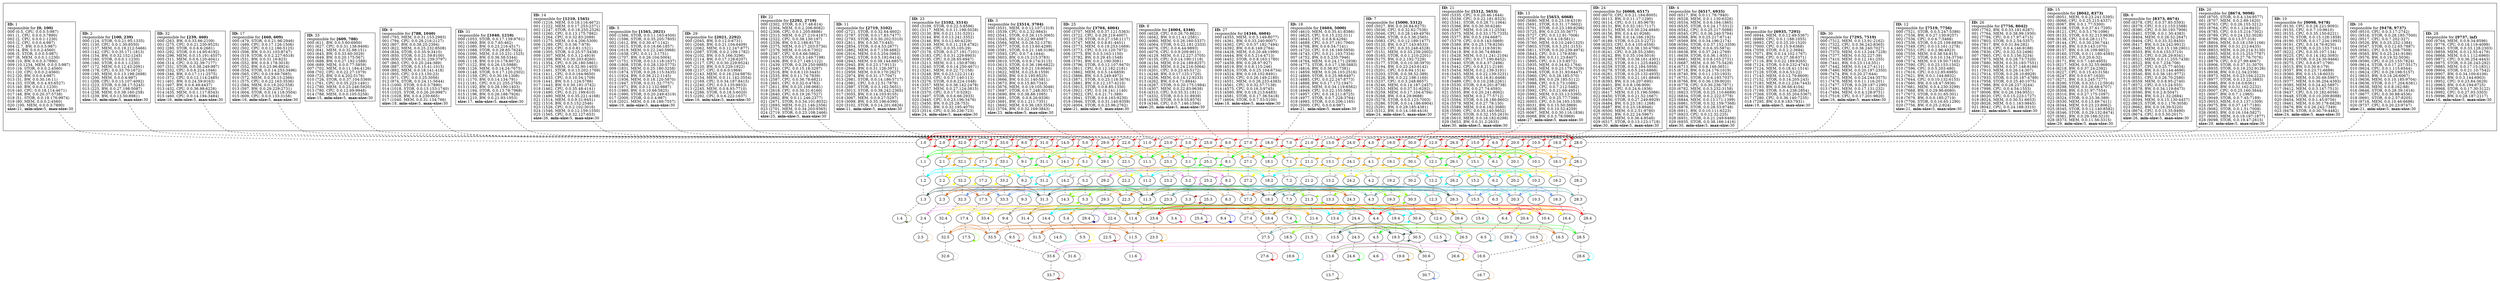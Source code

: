 strict
digraph SkipGraph {

	# vertical
	edge [dir=none style=dashed]
	subgraph {
		"1" -> "1.0" -> "1.1" -> "1.2" -> "1.3" -> "1.4"
		}
	subgraph {
		"2" -> "2.0" -> "2.1" -> "2.2" -> "2.3" -> "2.4" -> "2.5"
		}
	subgraph {
		"32" -> "32.0" -> "32.1" -> "32.2" -> "32.3" -> "32.4" -> "32.5" -> "32.6"
		}
	subgraph {
		"17" -> "17.0" -> "17.1" -> "17.2" -> "17.3" -> "17.4" -> "17.5"
		}
	subgraph {
		"33" -> "33.0" -> "33.1" -> "33.2" -> "33.3" -> "33.4" -> "33.5" -> "33.6" -> "33.7"
		}
	subgraph {
		"9" -> "9.0" -> "9.1" -> "9.2" -> "9.3" -> "9.4" -> "9.5"
		}
	subgraph {
		"31" -> "31.0" -> "31.1" -> "31.2" -> "31.3" -> "31.4" -> "31.5" -> "31.6"
		}
	subgraph {
		"14" -> "14.0" -> "14.1" -> "14.2" -> "14.3" -> "14.4" -> "14.5"
		}
	subgraph {
		"5" -> "5.0" -> "5.1" -> "5.2" -> "5.3" -> "5.4" -> "5.5"
		}
	subgraph {
		"29" -> "29.0" -> "29.1" -> "29.2" -> "29.3" -> "29.4"
		}
	subgraph {
		"22" -> "22.0" -> "22.1" -> "22.2" -> "22.3" -> "22.4" -> "22.5"
		}
	subgraph {
		"11" -> "11.0" -> "11.1" -> "11.2" -> "11.3" -> "11.4" -> "11.5" -> "11.6"
		}
	subgraph {
		"23" -> "23.0" -> "23.1" -> "23.2" -> "23.3" -> "23.4" -> "23.5"
		}
	subgraph {
		"3" -> "3.0" -> "3.1" -> "3.2" -> "3.3" -> "3.4"
		}
	subgraph {
		"25" -> "25.0" -> "25.1" -> "25.2" -> "25.3" -> "25.4"
		}
	subgraph {
		"8" -> "8.0" -> "8.1" -> "8.2" -> "8.3" -> "8.4"
		}
	subgraph {
		"27" -> "27.0" -> "27.1" -> "27.2" -> "27.3" -> "27.4" -> "27.5" -> "27.6"
		}
	subgraph {
		"18" -> "18.0" -> "18.1" -> "18.2" -> "18.3" -> "18.4" -> "18.5" -> "18.6"
		}
	subgraph {
		"7" -> "7.0" -> "7.1" -> "7.2" -> "7.3" -> "7.4"
		}
	subgraph {
		"21" -> "21.0" -> "21.1" -> "21.2" -> "21.3" -> "21.4" -> "21.5"
		}
	subgraph {
		"13" -> "13.0" -> "13.1" -> "13.2" -> "13.3" -> "13.4" -> "13.5" -> "13.6" -> "13.7"
		}
	subgraph {
		"24" -> "24.0" -> "24.1" -> "24.2" -> "24.3" -> "24.4" -> "24.5" -> "24.6"
		}
	subgraph {
		"4" -> "4.0" -> "4.1" -> "4.2" -> "4.3" -> "4.4" -> "4.5" -> "4.6"
		}
	subgraph {
		"19" -> "19.0" -> "19.1" -> "19.2" -> "19.3" -> "19.4" -> "19.5" -> "19.6"
		}
	subgraph {
		"30" -> "30.0" -> "30.1" -> "30.2" -> "30.3" -> "30.4" -> "30.5" -> "30.6" -> "30.7"
		}
	subgraph {
		"12" -> "12.0" -> "12.1" -> "12.2" -> "12.3" -> "12.4" -> "12.5"
		}
	subgraph {
		"26" -> "26.0" -> "26.1" -> "26.2" -> "26.3" -> "26.4" -> "26.5" -> "26.6"
		}
	subgraph {
		"15" -> "15.0" -> "15.1" -> "15.2" -> "15.3" -> "15.4"
		}
	subgraph {
		"6" -> "6.0" -> "6.1" -> "6.2" -> "6.3" -> "6.4" -> "6.5"
		}
	subgraph {
		"20" -> "20.0" -> "20.1" -> "20.2" -> "20.3" -> "20.4" -> "20.5"
		}
	subgraph {
		"10" -> "10.0" -> "10.1" -> "10.2" -> "10.3" -> "10.4" -> "10.5"
		}
	subgraph {
		"16" -> "16.0" -> "16.1" -> "16.2" -> "16.3" -> "16.4" -> "16.5" -> "16.6" -> "16.7"
		}
	subgraph {
		"28" -> "28.0" -> "28.1" -> "28.2" -> "28.3" -> "28.4" -> "28.5" -> "28.6"
		}

	# horizontal
	edge [dir=forward, style=solid]
	subgraph cluster_content {
		rank = same
		"1" [shape=box, label=
			<
				<B>ID:</B> 1<BR ALIGN="LEFT"/>
				responsible for <B>[0, 100)</B><BR ALIGN="LEFT"/>
				000 (0.5, CPU, 0.0.0.5:987)<BR ALIGN="LEFT"/>
				001 (1, CPU, 0.0.0.3:7890)<BR ALIGN="LEFT"/>
				002 (2, CPU, 0.0.0.1:1230)<BR ALIGN="LEFT"/>
				003 (2, CPU, 0.0.0.4:987)<BR ALIGN="LEFT"/>
				004 (2.7, BW, 0.0.0.5:987)<BR ALIGN="LEFT"/>
				005 (4, BW, 0.0.0.2:4560)<BR ALIGN="LEFT"/>
				006 (5, STOR, 0.0.0.5:987)<BR ALIGN="LEFT"/>
				007 (8, MEM, 0.0.0.1:1230)<BR ALIGN="LEFT"/>
				008 (10, BW, 0.0.0.3:7890)<BR ALIGN="LEFT"/>
				009 (10.1234, MEM, 0.0.0.5:987)<BR ALIGN="LEFT"/>
				010 (16, STOR, 0.0.0.2:4560)<BR ALIGN="LEFT"/>
				011 (20, CPU, 0.0.0.2:4560)<BR ALIGN="LEFT"/>
				012 (20, BW, 0.0.0.4:987)<BR ALIGN="LEFT"/>
				013 (31, BW, 0.0.30.16:11)<BR ALIGN="LEFT"/>
				014 (33, STOR, 0.0.4.93:6527)<BR ALIGN="LEFT"/>
				015 (40, BW, 0.0.0.1:1230)<BR ALIGN="LEFT"/>
				016 (40, CPU, 0.0.18.114:4671)<BR ALIGN="LEFT"/>
				017 (48, BW, 0.0.20.37:5738)<BR ALIGN="LEFT"/>
				018 (51, STOR, 0.0.19.176:9974)<BR ALIGN="LEFT"/>
				019 (80, MEM, 0.0.0.2:4560)<BR ALIGN="LEFT"/>
				020 (100, MEM, 0.0.0.3:7890)<BR ALIGN="LEFT"/>
			<B>size:</B>21, <B>min-size:</B>5, <B>max-size:</B>30<BR ALIGN="LEFT"/>			>]
		"2" [shape=box, label=
			<
				<B>ID:</B> 2<BR ALIGN="LEFT"/>
				responsible for <B>[100, 239)</B><BR ALIGN="LEFT"/>
				000 (124, STOR, 0.0.21.95:1335)<BR ALIGN="LEFT"/>
				001 (130, CPU, 0.0.1.30:8550)<BR ALIGN="LEFT"/>
				002 (137, MEM, 0.0.19.212:5466)<BR ALIGN="LEFT"/>
				003 (142, CPU, 0.0.35.171:1813)<BR ALIGN="LEFT"/>
				004 (154, BW, 0.0.32.152:1245)<BR ALIGN="LEFT"/>
				005 (160, STOR, 0.0.0.1:1230)<BR ALIGN="LEFT"/>
				006 (160, STOR, 0.0.0.1:1230)<BR ALIGN="LEFT"/>
				007 (172, MEM, 0.0.12.43:2091)<BR ALIGN="LEFT"/>
				008 (178, CPU, 0.0.33.70:1672)<BR ALIGN="LEFT"/>
				009 (195, MEM, 0.0.13.198:2698)<BR ALIGN="LEFT"/>
				010 (200, MEM, 0.0.0.4:987)<BR ALIGN="LEFT"/>
				011 (208, CPU, 0.0.15.107:4092)<BR ALIGN="LEFT"/>
				012 (223, STOR, 0.0.38.17:5245)<BR ALIGN="LEFT"/>
				013 (225, BW, 0.0.27.198:5087)<BR ALIGN="LEFT"/>
				014 (238, MEM, 0.0.38.160:258)<BR ALIGN="LEFT"/>
				015 (239, BW, 0.0.13.50:8981)<BR ALIGN="LEFT"/>
			<B>size:</B>16, <B>min-size:</B>5, <B>max-size:</B>30<BR ALIGN="LEFT"/>			>]
		"32" [shape=box, label=
			<
				<B>ID:</B> 32<BR ALIGN="LEFT"/>
				responsible for <B>[239, 460)</B><BR ALIGN="LEFT"/>
				000 (263, BW, 0.0.33.66:2109)<BR ALIGN="LEFT"/>
				001 (275, CPU, 0.0.21.230:9525)<BR ALIGN="LEFT"/>
				002 (280, STOR, 0.0.6.6:2681)<BR ALIGN="LEFT"/>
				003 (292, STOR, 0.0.14.95:6192)<BR ALIGN="LEFT"/>
				004 (296, MEM, 0.0.15.191:4557)<BR ALIGN="LEFT"/>
				005 (311, MEM, 0.0.6.120:4041)<BR ALIGN="LEFT"/>
				006 (314, CPU, 0.0.32.39:7177)<BR ALIGN="LEFT"/>
				007 (331, STOR, 0.0.38.249:987)<BR ALIGN="LEFT"/>
				008 (332, CPU, 0.0.6.224:1046)<BR ALIGN="LEFT"/>
				009 (346, BW, 0.0.17.111:2575)<BR ALIGN="LEFT"/>
				010 (372, CPU, 0.0.12.114:2485)<BR ALIGN="LEFT"/>
				011 (401, BW, 0.0.24.59:9163)<BR ALIGN="LEFT"/>
				012 (407, BW, 0.0.6.49:4437)<BR ALIGN="LEFT"/>
				013 (432, CPU, 0.0.36.98:6226)<BR ALIGN="LEFT"/>
				014 (435, MEM, 0.0.1.117:8343)<BR ALIGN="LEFT"/>
				015 (460, CPU, 0.0.14.194:3484)<BR ALIGN="LEFT"/>
			<B>size:</B>16, <B>min-size:</B>5, <B>max-size:</B>30<BR ALIGN="LEFT"/>			>]
		"17" [shape=box, label=
			<
				<B>ID:</B> 17<BR ALIGN="LEFT"/>
				responsible for <B>[460, 609)</B><BR ALIGN="LEFT"/>
				000 (479, STOR, 0.0.21.96:2946)<BR ALIGN="LEFT"/>
				001 (489, CPU, 0.0.17.126:1506)<BR ALIGN="LEFT"/>
				002 (502, CPU, 0.0.12.186:5125)<BR ALIGN="LEFT"/>
				003 (506, BW, 0.0.31.103:8747)<BR ALIGN="LEFT"/>
				004 (519, STOR, 0.0.2.227:6518)<BR ALIGN="LEFT"/>
				005 (531, BW, 0.0.31.16:823)<BR ALIGN="LEFT"/>
				006 (552, BW, 0.0.9.178:3018)<BR ALIGN="LEFT"/>
				007 (552, BW, 0.0.23.96:8924)<BR ALIGN="LEFT"/>
				008 (554, STOR, 0.0.14.253:3496)<BR ALIGN="LEFT"/>
				009 (565, CPU, 0.0.19.69:7685)<BR ALIGN="LEFT"/>
				010 (572, MEM, 0.0.26.15:2366)<BR ALIGN="LEFT"/>
				011 (575, CPU, 0.0.22.163:3536)<BR ALIGN="LEFT"/>
				012 (584, MEM, 0.0.19.202:558)<BR ALIGN="LEFT"/>
				013 (597, BW, 0.0.29.229:2731)<BR ALIGN="LEFT"/>
				014 (604, STOR, 0.0.14.118:3504)<BR ALIGN="LEFT"/>
				015 (609, CPU, 0.0.0.133:3158)<BR ALIGN="LEFT"/>
			<B>size:</B>16, <B>min-size:</B>5, <B>max-size:</B>30<BR ALIGN="LEFT"/>			>]
		"33" [shape=box, label=
			<
				<B>ID:</B> 33<BR ALIGN="LEFT"/>
				responsible for <B>[609, 788)</B><BR ALIGN="LEFT"/>
				000 (611, BW, 0.0.5.60:6900)<BR ALIGN="LEFT"/>
				001 (627, CPU, 0.0.31.138:9406)<BR ALIGN="LEFT"/>
				002 (641, MEM, 0.0.32.98:151)<BR ALIGN="LEFT"/>
				003 (645, BW, 0.0.33.60:3029)<BR ALIGN="LEFT"/>
				004 (649, BW, 0.0.20.175:567)<BR ALIGN="LEFT"/>
				005 (688, BW, 0.0.27.192:1588)<BR ALIGN="LEFT"/>
				006 (689, MEM, 0.0.0.77:5859)<BR ALIGN="LEFT"/>
				007 (702, MEM, 0.0.11.184:4126)<BR ALIGN="LEFT"/>
				008 (702, CPU, 0.0.22.27:1079)<BR ALIGN="LEFT"/>
				009 (725, BW, 0.0.4.202:5176)<BR ALIGN="LEFT"/>
				010 (726, STOR, 0.0.37.104:5369)<BR ALIGN="LEFT"/>
				011 (761, CPU, 0.0.35.223:1491)<BR ALIGN="LEFT"/>
				012 (780, MEM, 0.0.23.246:5920)<BR ALIGN="LEFT"/>
				013 (780, CPU, 0.0.12.69:9948)<BR ALIGN="LEFT"/>
				014 (788, MEM, 0.0.0.105:5258)<BR ALIGN="LEFT"/>
			<B>size:</B>15, <B>min-size:</B>5, <B>max-size:</B>30<BR ALIGN="LEFT"/>			>]
		"9" [shape=box, label=
			<
				<B>ID:</B> 9<BR ALIGN="LEFT"/>
				responsible for <B>[788, 1040)</B><BR ALIGN="LEFT"/>
				000 (793, MEM, 0.0.31.153:2993)<BR ALIGN="LEFT"/>
				001 (794, CPU, 0.0.28.216:2127)<BR ALIGN="LEFT"/>
				002 (807, BW, 0.0.38.25:2394)<BR ALIGN="LEFT"/>
				003 (822, MEM, 0.0.25.232:8508)<BR ALIGN="LEFT"/>
				004 (834, STOR, 0.0.35.9:3410)<BR ALIGN="LEFT"/>
				005 (850, STOR, 0.0.21.59:8100)<BR ALIGN="LEFT"/>
				006 (850, STOR, 0.0.31.239:3797)<BR ALIGN="LEFT"/>
				007 (863, CPU, 0.0.20.244:389)<BR ALIGN="LEFT"/>
				008 (887, STOR, 0.0.15.41:1015)<BR ALIGN="LEFT"/>
				009 (892, MEM, 0.0.18.141:418)<BR ALIGN="LEFT"/>
				010 (905, CPU, 0.0.13.150:23)<BR ALIGN="LEFT"/>
				011 (971, CPU, 0.0.3.25:3056)<BR ALIGN="LEFT"/>
				012 (974, STOR, 0.0.24.11:5644)<BR ALIGN="LEFT"/>
				013 (1000, STOR, 0.0.0.3:7890)<BR ALIGN="LEFT"/>
				014 (1018, STOR, 0.0.13.153:1740)<BR ALIGN="LEFT"/>
				015 (1025, STOR, 0.0.26.20:9987)<BR ALIGN="LEFT"/>
				016 (1028, BW, 0.0.4.230:665)<BR ALIGN="LEFT"/>
				017 (1040, MEM, 0.0.31.134:766)<BR ALIGN="LEFT"/>
			<B>size:</B>18, <B>min-size:</B>5, <B>max-size:</B>30<BR ALIGN="LEFT"/>			>]
		"31" [shape=box, label=
			<
				<B>ID:</B> 31<BR ALIGN="LEFT"/>
				responsible for <B>[1040, 1210)</B><BR ALIGN="LEFT"/>
				000 (1053, STOR, 0.0.17.139:9761)<BR ALIGN="LEFT"/>
				001 (1069, BW, 0.0.7.65:462)<BR ALIGN="LEFT"/>
				002 (1080, BW, 0.0.23.216:4517)<BR ALIGN="LEFT"/>
				003 (1088, STOR, 0.0.28.85:7624)<BR ALIGN="LEFT"/>
				004 (1090, MEM, 0.0.10.231:1525)<BR ALIGN="LEFT"/>
				005 (1096, BW, 0.0.36.58:5344)<BR ALIGN="LEFT"/>
				006 (1118, BW, 0.0.10.178:8072)<BR ALIGN="LEFT"/>
				007 (1122, BW, 0.0.26.15:5988)<BR ALIGN="LEFT"/>
				008 (1126, MEM, 0.0.14.24:7675)<BR ALIGN="LEFT"/>
				009 (1148, STOR, 0.0.17.120:2502)<BR ALIGN="LEFT"/>
				010 (1159, CPU, 0.0.30.16:1308)<BR ALIGN="LEFT"/>
				011 (1170, BW, 0.0.14.134:791)<BR ALIGN="LEFT"/>
				012 (1181, CPU, 0.0.21.255:2765)<BR ALIGN="LEFT"/>
				013 (1192, BW, 0.0.28.190:1403)<BR ALIGN="LEFT"/>
				014 (1194, STOR, 0.0.13.78:7968)<BR ALIGN="LEFT"/>
				015 (1196, BW, 0.0.26.188:7926)<BR ALIGN="LEFT"/>
				016 (1210, BW, 0.0.21.93:1953)<BR ALIGN="LEFT"/>
			<B>size:</B>17, <B>min-size:</B>5, <B>max-size:</B>30<BR ALIGN="LEFT"/>			>]
		"14" [shape=box, label=
			<
				<B>ID:</B> 14<BR ALIGN="LEFT"/>
				responsible for <B>[1210, 1565)</B><BR ALIGN="LEFT"/>
				000 (1216, MEM, 0.0.18.116:4672)<BR ALIGN="LEFT"/>
				001 (1222, MEM, 0.0.17.253:2371)<BR ALIGN="LEFT"/>
				002 (1247, STOR, 0.0.18.255:2526)<BR ALIGN="LEFT"/>
				003 (1260, CPU, 0.0.13.175:7882)<BR ALIGN="LEFT"/>
				004 (1264, CPU, 0.0.32.83:2089)<BR ALIGN="LEFT"/>
				005 (1275, MEM, 0.0.4.206:5309)<BR ALIGN="LEFT"/>
				006 (1289, CPU, 0.0.36.7:978)<BR ALIGN="LEFT"/>
				007 (1293, CPU, 0.0.0.81:1521)<BR ALIGN="LEFT"/>
				008 (1305, STOR, 0.0.25.57:5438)<BR ALIGN="LEFT"/>
				009 (1307, MEM, 0.0.3.12:4919)<BR ALIGN="LEFT"/>
				010 (1308, BW, 0.0.30.203:8260)<BR ALIGN="LEFT"/>
				011 (1354, CPU, 0.0.26.180:5861)<BR ALIGN="LEFT"/>
				012 (1373, MEM, 0.0.32.90:1403)<BR ALIGN="LEFT"/>
				013 (1401, STOR, 0.0.13.202:1769)<BR ALIGN="LEFT"/>
				014 (1411, CPU, 0.0.0.164:9650)<BR ALIGN="LEFT"/>
				015 (1433, CPU, 0.0.10.54:1709)<BR ALIGN="LEFT"/>
				016 (1441, BW, 0.0.1.124:5786)<BR ALIGN="LEFT"/>
				017 (1443, BW, 0.0.30.191:3742)<BR ALIGN="LEFT"/>
				018 (1462, CPU, 0.0.35.48:4141)<BR ALIGN="LEFT"/>
				019 (1490, CPU, 0.0.21.199:610)<BR ALIGN="LEFT"/>
				020 (1490, MEM, 0.0.35.221:4168)<BR ALIGN="LEFT"/>
				021 (1514, MEM, 0.0.9.31:6451)<BR ALIGN="LEFT"/>
				022 (1516, BW, 0.0.5.152:2546)<BR ALIGN="LEFT"/>
				023 (1526, CPU, 0.0.2.102:3016)<BR ALIGN="LEFT"/>
				024 (1546, MEM, 0.0.12.159:1550)<BR ALIGN="LEFT"/>
				025 (1565, CPU, 0.0.32.127:653)<BR ALIGN="LEFT"/>
			<B>size:</B>26, <B>min-size:</B>5, <B>max-size:</B>30<BR ALIGN="LEFT"/>			>]
		"5" [shape=box, label=
			<
				<B>ID:</B> 5<BR ALIGN="LEFT"/>
				responsible for <B>[1565, 2021)</B><BR ALIGN="LEFT"/>
				000 (1566, STOR, 0.0.11.163:4500)<BR ALIGN="LEFT"/>
				001 (1596, STOR, 0.0.35.205:7805)<BR ALIGN="LEFT"/>
				002 (1612, BW, 0.0.30.47:1142)<BR ALIGN="LEFT"/>
				003 (1615, STOR, 0.0.16.66:1857)<BR ALIGN="LEFT"/>
				004 (1619, MEM, 0.0.22.240:5966)<BR ALIGN="LEFT"/>
				005 (1638, CPU, 0.0.11.3:1751)<BR ALIGN="LEFT"/>
				006 (1707, BW, 0.0.26.104:5004)<BR ALIGN="LEFT"/>
				007 (1751, STOR, 0.0.13.118:1637)<BR ALIGN="LEFT"/>
				008 (1808, STOR, 0.0.28.120:5775)<BR ALIGN="LEFT"/>
				009 (1831, MEM, 0.0.25.180:3258)<BR ALIGN="LEFT"/>
				010 (1874, STOR, 0.0.28.115:3435)<BR ALIGN="LEFT"/>
				011 (1924, BW, 0.0.36.212:1145)<BR ALIGN="LEFT"/>
				012 (1936, MEM, 0.0.18.120:5870)<BR ALIGN="LEFT"/>
				013 (1947, STOR, 0.0.31.32:7757)<BR ALIGN="LEFT"/>
				014 (1971, BW, 0.0.12.132:9887)<BR ALIGN="LEFT"/>
				015 (1980, BW, 0.0.10.68:5825)<BR ALIGN="LEFT"/>
				016 (1990, STOR, 0.0.20.249:4319)<BR ALIGN="LEFT"/>
				017 (2000, STOR, 0.0.0.4:987)<BR ALIGN="LEFT"/>
				018 (2021, MEM, 0.0.18.189:7557)<BR ALIGN="LEFT"/>
			<B>size:</B>19, <B>min-size:</B>5, <B>max-size:</B>30<BR ALIGN="LEFT"/>			>]
		"29" [shape=box, label=
			<
				<B>ID:</B> 29<BR ALIGN="LEFT"/>
				responsible for <B>[2021, 2292)</B><BR ALIGN="LEFT"/>
				000 (2045, BW, 0.0.12.0:6731)<BR ALIGN="LEFT"/>
				001 (2046, BW, 0.0.21.104:6409)<BR ALIGN="LEFT"/>
				002 (2062, MEM, 0.0.12.247:877)<BR ALIGN="LEFT"/>
				003 (2087, STOR, 0.0.2.109:1782)<BR ALIGN="LEFT"/>
				004 (2102, BW, 0.0.5.166:3296)<BR ALIGN="LEFT"/>
				005 (2114, BW, 0.0.17.128:6207)<BR ALIGN="LEFT"/>
				006 (2117, CPU, 0.0.30.229:9524)<BR ALIGN="LEFT"/>
				007 (2120, BW, 0.0.5.229:1922)<BR ALIGN="LEFT"/>
				008 (2137, CPU, 0.0.6.0:1969)<BR ALIGN="LEFT"/>
				009 (2143, MEM, 0.0.16.234:9876)<BR ALIGN="LEFT"/>
				010 (2154, MEM, 0.0.11.142:3554)<BR ALIGN="LEFT"/>
				011 (2169, CPU, 0.0.34.187:8415)<BR ALIGN="LEFT"/>
				012 (2240, CPU, 0.0.3.135:9933)<BR ALIGN="LEFT"/>
				013 (2245, MEM, 0.0.8.93:7710)<BR ALIGN="LEFT"/>
				014 (2286, STOR, 0.0.18.5:6020)<BR ALIGN="LEFT"/>
				015 (2292, CPU, 0.0.6.222:1637)<BR ALIGN="LEFT"/>
			<B>size:</B>16, <B>min-size:</B>5, <B>max-size:</B>30<BR ALIGN="LEFT"/>			>]
		"22" [shape=box, label=
			<
				<B>ID:</B> 22<BR ALIGN="LEFT"/>
				responsible for <B>[2292, 2719)</B><BR ALIGN="LEFT"/>
				000 (2302, STOR, 0.0.17.48:614)<BR ALIGN="LEFT"/>
				001 (2304, MEM, 0.0.2.206:9082)<BR ALIGN="LEFT"/>
				002 (2306, CPU, 0.0.1.205:8886)<BR ALIGN="LEFT"/>
				003 (2313, MEM, 0.0.27.210:4167)<BR ALIGN="LEFT"/>
				004 (2322, CPU, 0.0.38.130:197)<BR ALIGN="LEFT"/>
				005 (2336, BW, 0.0.2.186:8173)<BR ALIGN="LEFT"/>
				006 (2375, MEM, 0.0.17.203:5730)<BR ALIGN="LEFT"/>
				007 (2376, MEM, 0.0.16.6:7302)<BR ALIGN="LEFT"/>
				008 (2387, CPU, 0.0.6.66:5862)<BR ALIGN="LEFT"/>
				009 (2415, STOR, 0.0.3.149:7198)<BR ALIGN="LEFT"/>
				010 (2436, BW, 0.0.27.148:1122)<BR ALIGN="LEFT"/>
				011 (2439, STOR, 0.0.29.250:9885)<BR ALIGN="LEFT"/>
				012 (2440, CPU, 0.0.15.18:3297)<BR ALIGN="LEFT"/>
				013 (2516, BW, 0.0.8.110:3445)<BR ALIGN="LEFT"/>
				014 (2535, BW, 0.0.11.74:7839)<BR ALIGN="LEFT"/>
				015 (2587, CPU, 0.0.36.78:6821)<BR ALIGN="LEFT"/>
				016 (2601, CPU, 0.0.32.0:4783)<BR ALIGN="LEFT"/>
				017 (2611, BW, 0.0.25.108:9681)<BR ALIGN="LEFT"/>
				018 (2618, CPU, 0.0.30.31:6160)<BR ALIGN="LEFT"/>
				019 (2640, CPU, 0.0.19.26:7527)<BR ALIGN="LEFT"/>
				020 (2662, BW, 0.0.11.246:2377)<BR ALIGN="LEFT"/>
				021 (2671, STOR, 0.0.34.101:8032)<BR ALIGN="LEFT"/>
				022 (2693, MEM, 0.0.21.146:2356)<BR ALIGN="LEFT"/>
				023 (2701, MEM, 0.0.34.203:9365)<BR ALIGN="LEFT"/>
				024 (2719, STOR, 0.0.23.108:2466)<BR ALIGN="LEFT"/>
			<B>size:</B>25, <B>min-size:</B>5, <B>max-size:</B>30<BR ALIGN="LEFT"/>			>]
		"11" [shape=box, label=
			<
				<B>ID:</B> 11<BR ALIGN="LEFT"/>
				responsible for <B>[2719, 3102)</B><BR ALIGN="LEFT"/>
				000 (2721, STOR, 0.0.32.64:4602)<BR ALIGN="LEFT"/>
				001 (2787, STOR, 0.0.17.83:7477)<BR ALIGN="LEFT"/>
				002 (2793, STOR, 0.0.30.202:5310)<BR ALIGN="LEFT"/>
				003 (2811, BW, 0.0.30.73:445)<BR ALIGN="LEFT"/>
				004 (2854, STOR, 0.0.4.53:2677)<BR ALIGN="LEFT"/>
				005 (2862, MEM, 0.0.7.159:4882)<BR ALIGN="LEFT"/>
				006 (2916, MEM, 0.0.5.254:3983)<BR ALIGN="LEFT"/>
				007 (2942, STOR, 0.0.5.192:6414)<BR ALIGN="LEFT"/>
				008 (2943, MEM, 0.0.38.144:6857)<BR ALIGN="LEFT"/>
				009 (2945, BW, 0.0.23.17:9113)<BR ALIGN="LEFT"/>
				010 (2948, BW, 0.0.31.126:3971)<BR ALIGN="LEFT"/>
				011 (2959, MEM, 0.0.9.170:2627)<BR ALIGN="LEFT"/>
				012 (2974, BW, 0.0.31.17:7047)<BR ALIGN="LEFT"/>
				013 (2981, STOR, 0.0.14.186:5717)<BR ALIGN="LEFT"/>
				014 (2981, CPU, 0.0.12.51:7879)<BR ALIGN="LEFT"/>
				015 (2987, STOR, 0.0.3.162:5651)<BR ALIGN="LEFT"/>
				016 (3013, STOR, 0.0.38.242:2365)<BR ALIGN="LEFT"/>
				017 (3055, BW, 0.0.14.103:9155)<BR ALIGN="LEFT"/>
				018 (3067, MEM, 0.0.9.27:5297)<BR ALIGN="LEFT"/>
				019 (3099, BW, 0.0.35.196:6390)<BR ALIGN="LEFT"/>
				020 (3102, STOR, 0.0.14.201:6826)<BR ALIGN="LEFT"/>
			<B>size:</B>21, <B>min-size:</B>5, <B>max-size:</B>30<BR ALIGN="LEFT"/>			>]
		"23" [shape=box, label=
			<
				<B>ID:</B> 23<BR ALIGN="LEFT"/>
				responsible for <B>[3102, 3514)</B><BR ALIGN="LEFT"/>
				000 (3109, STOR, 0.0.22.5:8596)<BR ALIGN="LEFT"/>
				001 (3117, MEM, 0.0.11.198:5028)<BR ALIGN="LEFT"/>
				002 (3130, BW, 0.0.21.131:5201)<BR ALIGN="LEFT"/>
				003 (3144, BW, 0.0.13.241:3352)<BR ALIGN="LEFT"/>
				004 (3146, BW, 0.0.12.60:4229)<BR ALIGN="LEFT"/>
				005 (3149, MEM, 0.0.11.218:4782)<BR ALIGN="LEFT"/>
				006 (3166, CPU, 0.0.35.105:29)<BR ALIGN="LEFT"/>
				007 (3178, STOR, 0.0.27.191:7101)<BR ALIGN="LEFT"/>
				008 (3183, CPU, 0.0.31.229:8903)<BR ALIGN="LEFT"/>
				009 (3195, CPU, 0.0.28.65:6947)<BR ALIGN="LEFT"/>
				010 (3213, MEM, 0.0.1.150:8706)<BR ALIGN="LEFT"/>
				011 (3240, STOR, 0.0.14.250:4671)<BR ALIGN="LEFT"/>
				012 (3241, MEM, 0.0.22.72:158)<BR ALIGN="LEFT"/>
				013 (3248, BW, 0.0.23.122:2114)<BR ALIGN="LEFT"/>
				014 (3253, CPU, 0.0.37.140:113)<BR ALIGN="LEFT"/>
				015 (3276, STOR, 0.0.8.224:1048)<BR ALIGN="LEFT"/>
				016 (3357, MEM, 0.0.36.142:2478)<BR ALIGN="LEFT"/>
				017 (3357, MEM, 0.0.27.124:3815)<BR ALIGN="LEFT"/>
				018 (3370, CPU, 0.0.17.0:5292)<BR ALIGN="LEFT"/>
				019 (3407, STOR, 0.0.6.66:2933)<BR ALIGN="LEFT"/>
				020 (3445, CPU, 0.0.23.196:3476)<BR ALIGN="LEFT"/>
				021 (3450, BW, 0.0.25.28:753)<BR ALIGN="LEFT"/>
				022 (3501, BW, 0.0.32.195:4070)<BR ALIGN="LEFT"/>
				023 (3514, CPU, 0.0.30.236:723)<BR ALIGN="LEFT"/>
			<B>size:</B>24, <B>min-size:</B>5, <B>max-size:</B>30<BR ALIGN="LEFT"/>			>]
		"3" [shape=box, label=
			<
				<B>ID:</B> 3<BR ALIGN="LEFT"/>
				responsible for <B>[3514, 3704)</B><BR ALIGN="LEFT"/>
				000 (3531, MEM, 0.0.12.107:1319)<BR ALIGN="LEFT"/>
				001 (3539, CPU, 0.0.2.32:9843)<BR ALIGN="LEFT"/>
				002 (3541, STOR, 0.0.26.115:3065)<BR ALIGN="LEFT"/>
				003 (3545, BW, 0.0.22.99:4987)<BR ALIGN="LEFT"/>
				004 (3564, MEM, 0.0.26.52:1378)<BR ALIGN="LEFT"/>
				005 (3577, STOR, 0.0.13.60:4299)<BR ALIGN="LEFT"/>
				006 (3581, STOR, 0.0.21.148:3196)<BR ALIGN="LEFT"/>
				007 (3593, CPU, 0.0.7.4:1644)<BR ALIGN="LEFT"/>
				008 (3603, BW, 0.0.15.215:3783)<BR ALIGN="LEFT"/>
				009 (3610, STOR, 0.0.9.174:3115)<BR ALIGN="LEFT"/>
				010 (3613, STOR, 0.0.36.196:6822)<BR ALIGN="LEFT"/>
				011 (3620, MEM, 0.0.21.19:9040)<BR ALIGN="LEFT"/>
				012 (3622, MEM, 0.0.25.8:1559)<BR ALIGN="LEFT"/>
				013 (3650, BW, 0.0.3.195:8525)<BR ALIGN="LEFT"/>
				014 (3666, BW, 0.0.31.140:5811)<BR ALIGN="LEFT"/>
				015 (3673, BW, 0.0.15.80:7343)<BR ALIGN="LEFT"/>
				016 (3676, MEM, 0.0.19.105:3046)<BR ALIGN="LEFT"/>
				017 (3687, STOR, 0.0.7.248:3017)<BR ALIGN="LEFT"/>
				018 (3690, BW, 0.0.38.88:1095)<BR ALIGN="LEFT"/>
				019 (3691, STOR, 0.0.8.26:9336)<BR ALIGN="LEFT"/>
				020 (3691, BW, 0.0.1.211:7351)<BR ALIGN="LEFT"/>
				021 (3692, MEM, 0.0.36.183:3554)<BR ALIGN="LEFT"/>
				022 (3704, BW, 0.0.32.169:3843)<BR ALIGN="LEFT"/>
			<B>size:</B>23, <B>min-size:</B>5, <B>max-size:</B>30<BR ALIGN="LEFT"/>			>]
		"25" [shape=box, label=
			<
				<B>ID:</B> 25<BR ALIGN="LEFT"/>
				responsible for <B>[3704, 4004)</B><BR ALIGN="LEFT"/>
				000 (3707, MEM, 0.0.37.121:5363)<BR ALIGN="LEFT"/>
				001 (3722, CPU, 0.0.28.219:4007)<BR ALIGN="LEFT"/>
				002 (3729, STOR, 0.0.27.158:1117)<BR ALIGN="LEFT"/>
				003 (3747, MEM, 0.0.8.81:4451)<BR ALIGN="LEFT"/>
				004 (3773, MEM, 0.0.19.253:1669)<BR ALIGN="LEFT"/>
				005 (3773, CPU, 0.0.10.120:7972)<BR ALIGN="LEFT"/>
				006 (3775, BW, 0.0.5.163:1150)<BR ALIGN="LEFT"/>
				007 (3782, BW, 0.0.29.45:1548)<BR ALIGN="LEFT"/>
				008 (3791, BW, 0.0.2.190:3081)<BR ALIGN="LEFT"/>
				009 (3796, STOR, 0.0.12.107:9470)<BR ALIGN="LEFT"/>
				010 (3811, CPU, 0.0.12.182:2181)<BR ALIGN="LEFT"/>
				011 (3862, MEM, 0.0.5.14:6859)<BR ALIGN="LEFT"/>
				012 (3866, BW, 0.0.5.249:4972)<BR ALIGN="LEFT"/>
				013 (3871, STOR, 0.0.23.118:3676)<BR ALIGN="LEFT"/>
				014 (3881, BW, 0.0.12.157:4210)<BR ALIGN="LEFT"/>
				015 (3913, STOR, 0.0.8.85:1350)<BR ALIGN="LEFT"/>
				016 (3921, CPU, 0.0.16.141:1140)<BR ALIGN="LEFT"/>
				017 (3922, CPU, 0.0.21.71:389)<BR ALIGN="LEFT"/>
				018 (3941, STOR, 0.0.6.163:9230)<BR ALIGN="LEFT"/>
				019 (3946, STOR, 0.0.31.140:9359)<BR ALIGN="LEFT"/>
				020 (4004, STOR, 0.0.23.96:2762)<BR ALIGN="LEFT"/>
			<B>size:</B>21, <B>min-size:</B>5, <B>max-size:</B>30<BR ALIGN="LEFT"/>			>]
		"8" [shape=box, label=
			<
				<B>ID:</B> 8<BR ALIGN="LEFT"/>
				responsible for <B>[4004, 4346)</B><BR ALIGN="LEFT"/>
				000 (4028, CPU, 0.0.26.70:8621)<BR ALIGN="LEFT"/>
				001 (4042, BW, 0.0.11.41:2581)<BR ALIGN="LEFT"/>
				002 (4060, MEM, 0.0.26.160:5337)<BR ALIGN="LEFT"/>
				003 (4064, STOR, 0.0.22.181:2333)<BR ALIGN="LEFT"/>
				004 (4076, CPU, 0.0.6.44:9893)<BR ALIGN="LEFT"/>
				005 (4076, CPU, 0.0.9.209:9011)<BR ALIGN="LEFT"/>
				006 (4129, MEM, 0.0.12.227:3705)<BR ALIGN="LEFT"/>
				007 (4135, CPU, 0.0.14.190:1118)<BR ALIGN="LEFT"/>
				008 (4154, MEM, 0.0.24.189:8257)<BR ALIGN="LEFT"/>
				009 (4160, MEM, 0.0.24.216:5064)<BR ALIGN="LEFT"/>
				010 (4201, CPU, 0.0.23.45:5172)<BR ALIGN="LEFT"/>
				011 (4248, BW, 0.0.17.125:1720)<BR ALIGN="LEFT"/>
				012 (4256, MEM, 0.0.14.12:9233)<BR ALIGN="LEFT"/>
				013 (4262, BW, 0.0.4.71:8844)<BR ALIGN="LEFT"/>
				014 (4267, STOR, 0.0.20.175:1984)<BR ALIGN="LEFT"/>
				015 (4307, MEM, 0.0.22.83:9638)<BR ALIGN="LEFT"/>
				016 (4310, CPU, 0.0.33.31:1811)<BR ALIGN="LEFT"/>
				017 (4332, STOR, 0.0.0.31:8939)<BR ALIGN="LEFT"/>
				018 (4338, STOR, 0.0.9.55:8576)<BR ALIGN="LEFT"/>
				019 (4346, CPU, 0.0.7.146:1594)<BR ALIGN="LEFT"/>
			<B>size:</B>20, <B>min-size:</B>5, <B>max-size:</B>30<BR ALIGN="LEFT"/>			>]
		"27" [shape=box, label=
			<
				<B>ID:</B> 27<BR ALIGN="LEFT"/>
				responsible for <B>[4346, 4604)</B><BR ALIGN="LEFT"/>
				000 (4355, MEM, 0.0.3.149:8077)<BR ALIGN="LEFT"/>
				001 (4361, BW, 0.0.33.240:9007)<BR ALIGN="LEFT"/>
				002 (4362, CPU, 0.0.37.182:7494)<BR ALIGN="LEFT"/>
				003 (4392, BW, 0.0.6.149:2764)<BR ALIGN="LEFT"/>
				004 (4428, MEM, 0.0.20.48:1999)<BR ALIGN="LEFT"/>
				005 (4444, BW, 0.0.5.214:4713)<BR ALIGN="LEFT"/>
				006 (4452, STOR, 0.0.8.163:1780)<BR ALIGN="LEFT"/>
				007 (4459, BW, 0.0.28.97:927)<BR ALIGN="LEFT"/>
				008 (4519, BW, 0.0.8.115:246)<BR ALIGN="LEFT"/>
				009 (4524, STOR, 0.0.25.104:6734)<BR ALIGN="LEFT"/>
				010 (4524, BW, 0.0.18.102:8491)<BR ALIGN="LEFT"/>
				011 (4550, CPU, 0.0.26.149:2180)<BR ALIGN="LEFT"/>
				012 (4551, MEM, 0.0.26.233:4383)<BR ALIGN="LEFT"/>
				013 (4561, CPU, 0.0.32.57:7138)<BR ALIGN="LEFT"/>
				014 (4575, CPU, 0.0.16.3:9745)<BR ALIGN="LEFT"/>
				015 (4580, BW, 0.0.18.213:6483)<BR ALIGN="LEFT"/>
				016 (4581, STOR, 0.0.17.36:5418)<BR ALIGN="LEFT"/>
				017 (4604, STOR, 0.0.7.53:5100)<BR ALIGN="LEFT"/>
			<B>size:</B>18, <B>min-size:</B>5, <B>max-size:</B>30<BR ALIGN="LEFT"/>			>]
		"18" [shape=box, label=
			<
				<B>ID:</B> 18<BR ALIGN="LEFT"/>
				responsible for <B>[4604, 5000)</B><BR ALIGN="LEFT"/>
				000 (4610, MEM, 0.0.35.41:8386)<BR ALIGN="LEFT"/>
				001 (4625, CPU, 0.0.15.232:311)<BR ALIGN="LEFT"/>
				002 (4643, CPU, 0.0.8.8:4294)<BR ALIGN="LEFT"/>
				003 (4689, CPU, 0.0.37.181:7060)<BR ALIGN="LEFT"/>
				004 (4708, BW, 0.0.6.54:7141)<BR ALIGN="LEFT"/>
				005 (4720, CPU, 0.0.16.169:5959)<BR ALIGN="LEFT"/>
				006 (4743, CPU, 0.0.21.103:7334)<BR ALIGN="LEFT"/>
				007 (4752, BW, 0.0.5.235:7946)<BR ALIGN="LEFT"/>
				008 (4764, MEM, 0.0.24.171:2938)<BR ALIGN="LEFT"/>
				009 (4773, STOR, 0.0.17.138:5883)<BR ALIGN="LEFT"/>
				010 (4816, BW, 0.0.36.92:7381)<BR ALIGN="LEFT"/>
				011 (4859, MEM, 0.0.26.103:2516)<BR ALIGN="LEFT"/>
				012 (4869, STOR, 0.0.25.98:6497)<BR ALIGN="LEFT"/>
				013 (4885, CPU, 0.0.22.247:8773)<BR ALIGN="LEFT"/>
				014 (4888, BW, 0.0.17.172:1947)<BR ALIGN="LEFT"/>
				015 (4916, MEM, 0.0.34.119:6562)<BR ALIGN="LEFT"/>
				016 (4949, CPU, 0.0.22.155:586)<BR ALIGN="LEFT"/>
				017 (4957, CPU, 0.0.16.211:8725)<BR ALIGN="LEFT"/>
				018 (4977, STOR, 0.0.7.228:3764)<BR ALIGN="LEFT"/>
				019 (4983, STOR, 0.0.0.206:1165)<BR ALIGN="LEFT"/>
				020 (5000, CPU, 0.0.0.6:987)<BR ALIGN="LEFT"/>
			<B>size:</B>21, <B>min-size:</B>5, <B>max-size:</B>30<BR ALIGN="LEFT"/>			>]
		"7" [shape=box, label=
			<
				<B>ID:</B> 7<BR ALIGN="LEFT"/>
				responsible for <B>[5000, 5312)</B><BR ALIGN="LEFT"/>
				000 (5027, BW, 0.0.26.84:6275)<BR ALIGN="LEFT"/>
				001 (5036, CPU, 0.0.32.62:7536)<BR ALIGN="LEFT"/>
				002 (5046, CPU, 0.0.28.149:4976)<BR ALIGN="LEFT"/>
				003 (5066, STOR, 0.0.3.36:2565)<BR ALIGN="LEFT"/>
				004 (5083, CPU, 0.0.12.189:1477)<BR ALIGN="LEFT"/>
				005 (5120, BW, 0.0.27.143:8533)<BR ALIGN="LEFT"/>
				006 (5123, CPU, 0.0.33.248:4528)<BR ALIGN="LEFT"/>
				007 (5151, MEM, 0.0.33.239:2002)<BR ALIGN="LEFT"/>
				008 (5165, STOR, 0.0.1.210:2201)<BR ALIGN="LEFT"/>
				009 (5175, BW, 0.0.2.192:7229)<BR ALIGN="LEFT"/>
				010 (5177, STOR, 0.0.10.38:3970)<BR ALIGN="LEFT"/>
				011 (5194, BW, 0.0.23.243:6142)<BR ALIGN="LEFT"/>
				012 (5201, CPU, 0.0.6.94:1514)<BR ALIGN="LEFT"/>
				013 (5203, STOR, 0.0.38.52:389)<BR ALIGN="LEFT"/>
				014 (5226, BW, 0.0.22.198:1160)<BR ALIGN="LEFT"/>
				015 (5237, CPU, 0.0.3.248:8657)<BR ALIGN="LEFT"/>
				016 (5246, MEM, 0.0.14.187:2457)<BR ALIGN="LEFT"/>
				017 (5253, MEM, 0.0.37.51:6292)<BR ALIGN="LEFT"/>
				018 (5259, MEM, 0.0.17.104:4794)<BR ALIGN="LEFT"/>
				019 (5268, BW, 0.0.4.29:9688)<BR ALIGN="LEFT"/>
				020 (5278, STOR, 0.0.0.123:7003)<BR ALIGN="LEFT"/>
				021 (5286, STOR, 0.0.14.186:6904)<BR ALIGN="LEFT"/>
				022 (5291, BW, 0.0.29.185:4381)<BR ALIGN="LEFT"/>
				023 (5312, BW, 0.0.14.188:4416)<BR ALIGN="LEFT"/>
			<B>size:</B>24, <B>min-size:</B>5, <B>max-size:</B>30<BR ALIGN="LEFT"/>			>]
		"21" [shape=box, label=
			<
				<B>ID:</B> 21<BR ALIGN="LEFT"/>
				responsible for <B>[5312, 5653)</B><BR ALIGN="LEFT"/>
				000 (5335, CPU, 0.0.20.46:1644)<BR ALIGN="LEFT"/>
				001 (5339, CPU, 0.0.22.181:8323)<BR ALIGN="LEFT"/>
				002 (5341, STOR, 0.0.28.71:1064)<BR ALIGN="LEFT"/>
				003 (5366, BW, 0.0.30.30:6246)<BR ALIGN="LEFT"/>
				004 (5367, MEM, 0.0.16.11:2534)<BR ALIGN="LEFT"/>
				005 (5375, MEM, 0.0.33.175:7335)<BR ALIGN="LEFT"/>
				006 (5377, BW, 0.0.5.104:6687)<BR ALIGN="LEFT"/>
				007 (5379, CPU, 0.0.9.143:5869)<BR ALIGN="LEFT"/>
				008 (5389, BW, 0.0.25.178:8256)<BR ALIGN="LEFT"/>
				009 (5414, BW, 0.0.0.119:5919)<BR ALIGN="LEFT"/>
				010 (5419, BW, 0.0.36.74:8846)<BR ALIGN="LEFT"/>
				011 (5428, MEM, 0.0.11.241:2104)<BR ALIGN="LEFT"/>
				012 (5440, CPU, 0.0.17.190:8452)<BR ALIGN="LEFT"/>
				013 (5440, STOR, 0.0.4.37:2496)<BR ALIGN="LEFT"/>
				014 (5442, CPU, 0.0.8.211:2149)<BR ALIGN="LEFT"/>
				015 (5454, MEM, 0.0.2.139:3191)<BR ALIGN="LEFT"/>
				016 (5455, MEM, 0.0.22.139:3231)<BR ALIGN="LEFT"/>
				017 (5480, STOR, 0.0.16.81:6468)<BR ALIGN="LEFT"/>
				018 (5489, CPU, 0.0.10.238:2261)<BR ALIGN="LEFT"/>
				019 (5530, STOR, 0.0.6.201:8738)<BR ALIGN="LEFT"/>
				020 (5541, BW, 0.0.27.74:4593)<BR ALIGN="LEFT"/>
				021 (5555, BW, 0.0.20.241:8062)<BR ALIGN="LEFT"/>
				022 (5563, MEM, 0.0.2.77:5712)<BR ALIGN="LEFT"/>
				023 (5564, STOR, 0.0.18.186:8602)<BR ALIGN="LEFT"/>
				024 (5578, MEM, 0.0.27.78:150)<BR ALIGN="LEFT"/>
				025 (5589, MEM, 0.0.6.182:3080)<BR ALIGN="LEFT"/>
				026 (5590, CPU, 0.0.35.140:5652)<BR ALIGN="LEFT"/>
				027 (5605, STOR, 0.0.32.155:2610)<BR ALIGN="LEFT"/>
				028 (5610, MEM, 0.0.16.182:6298)<BR ALIGN="LEFT"/>
				029 (5653, BW, 0.0.31.2:2635)<BR ALIGN="LEFT"/>
			<B>size:</B>30, <B>min-size:</B>5, <B>max-size:</B>30<BR ALIGN="LEFT"/>			>]
		"13" [shape=box, label=
			<
				<B>ID:</B> 13<BR ALIGN="LEFT"/>
				responsible for <B>[5653, 6068)</B><BR ALIGN="LEFT"/>
				000 (5680, MEM, 0.0.23.19:4319)<BR ALIGN="LEFT"/>
				001 (5691, STOR, 0.0.31.17:5602)<BR ALIGN="LEFT"/>
				002 (5701, STOR, 0.0.23.189:8296)<BR ALIGN="LEFT"/>
				003 (5725, BW, 0.0.23.35:3677)<BR ALIGN="LEFT"/>
				004 (5727, CPU, 0.0.12.91:7006)<BR ALIGN="LEFT"/>
				005 (5757, BW, 0.0.4.18:5811)<BR ALIGN="LEFT"/>
				006 (5760, MEM, 0.0.10.249:1325)<BR ALIGN="LEFT"/>
				007 (5803, STOR, 0.0.3.251:3153)<BR ALIGN="LEFT"/>
				008 (5811, STOR, 0.0.20.239:4974)<BR ALIGN="LEFT"/>
				009 (5843, CPU, 0.0.1.176:858)<BR ALIGN="LEFT"/>
				010 (5845, BW, 0.0.11.23:8407)<BR ALIGN="LEFT"/>
				011 (5895, CPU, 0.0.13.5:8572)<BR ALIGN="LEFT"/>
				012 (5935, MEM, 0.0.34.62:1764)<BR ALIGN="LEFT"/>
				013 (5941, MEM, 0.0.23.179:7029)<BR ALIGN="LEFT"/>
				014 (5948, STOR, 0.0.31.93:6447)<BR ALIGN="LEFT"/>
				015 (5960, CPU, 0.0.28.185:570)<BR ALIGN="LEFT"/>
				016 (5985, BW, 0.0.29.185:5112)<BR ALIGN="LEFT"/>
				017 (5988, CPU, 0.0.3.73:1088)<BR ALIGN="LEFT"/>
				018 (5991, CPU, 0.0.7.212:5482)<BR ALIGN="LEFT"/>
				019 (5992, CPU, 0.0.21.69:4951)<BR ALIGN="LEFT"/>
				020 (5992, MEM, 0.0.33.13:5395)<BR ALIGN="LEFT"/>
				021 (5993, CPU, 0.0.25.77:7398)<BR ALIGN="LEFT"/>
				022 (6003, CPU, 0.0.34.165:1539)<BR ALIGN="LEFT"/>
				023 (6031, BW, 0.0.15.50:3869)<BR ALIGN="LEFT"/>
				024 (6038, BW, 0.0.10.52:4259)<BR ALIGN="LEFT"/>
				025 (6067, MEM, 0.0.30.116:1836)<BR ALIGN="LEFT"/>
				026 (6068, BW, 0.0.3.78:5969)<BR ALIGN="LEFT"/>
			<B>size:</B>27, <B>min-size:</B>5, <B>max-size:</B>30<BR ALIGN="LEFT"/>			>]
		"24" [shape=box, label=
			<
				<B>ID:</B> 24<BR ALIGN="LEFT"/>
				responsible for <B>[6068, 6517)</B><BR ALIGN="LEFT"/>
				000 (6070, CPU, 0.0.21.184:8005)<BR ALIGN="LEFT"/>
				001 (6113, BW, 0.0.11.17:1290)<BR ALIGN="LEFT"/>
				002 (6114, CPU, 0.0.11.85:9678)<BR ALIGN="LEFT"/>
				003 (6131, BW, 0.0.32.161:7117)<BR ALIGN="LEFT"/>
				004 (6151, MEM, 0.0.30.234:4949)<BR ALIGN="LEFT"/>
				005 (6156, BW, 0.0.4.41:9268)<BR ALIGN="LEFT"/>
				006 (6176, BW, 0.0.14.166:1925)<BR ALIGN="LEFT"/>
				007 (6189, STOR, 0.0.23.5:2272)<BR ALIGN="LEFT"/>
				008 (6203, CPU, 0.0.4.105:4556)<BR ALIGN="LEFT"/>
				009 (6230, MEM, 0.0.38.130:4706)<BR ALIGN="LEFT"/>
				010 (6241, CPU, 0.0.28.55:2380)<BR ALIGN="LEFT"/>
				011 (6242, BW, 0.0.35.104:5016)<BR ALIGN="LEFT"/>
				012 (6248, STOR, 0.0.38.161:4301)<BR ALIGN="LEFT"/>
				013 (6252, STOR, 0.0.11.225:8492)<BR ALIGN="LEFT"/>
				014 (6259, STOR, 0.0.2.184:5958)<BR ALIGN="LEFT"/>
				015 (6279, STOR, 0.0.5.243:6868)<BR ALIGN="LEFT"/>
				016 (6281, STOR, 0.0.25.132:4935)<BR ALIGN="LEFT"/>
				017 (6363, STOR, 0.0.21.161:8849)<BR ALIGN="LEFT"/>
				018 (6393, BW, 0.0.16.207:695)<BR ALIGN="LEFT"/>
				019 (6401, BW, 0.0.8.106:909)<BR ALIGN="LEFT"/>
				020 (6403, CPU, 0.0.24.6:1936)<BR ALIGN="LEFT"/>
				021 (6417, MEM, 0.0.15.196:5086)<BR ALIGN="LEFT"/>
				022 (6450, STOR, 0.0.21.52:1667)<BR ALIGN="LEFT"/>
				023 (6450, STOR, 0.0.27.249:8929)<BR ALIGN="LEFT"/>
				024 (6484, BW, 0.0.23.181:1268)<BR ALIGN="LEFT"/>
				025 (6487, BW, 0.0.23.18:8946)<BR ALIGN="LEFT"/>
				026 (6500, MEM, 0.0.2.51:9780)<BR ALIGN="LEFT"/>
				027 (6501, BW, 0.0.22.24:5967)<BR ALIGN="LEFT"/>
				028 (6506, MEM, 0.0.36.4:8546)<BR ALIGN="LEFT"/>
				029 (6517, STOR, 0.0.13.123:1718)<BR ALIGN="LEFT"/>
			<B>size:</B>30, <B>min-size:</B>5, <B>max-size:</B>30<BR ALIGN="LEFT"/>			>]
		"4" [shape=box, label=
			<
				<B>ID:</B> 4<BR ALIGN="LEFT"/>
				responsible for <B>[6517, 6935)</B><BR ALIGN="LEFT"/>
				000 (6517, BW, 0.0.11.78:7940)<BR ALIGN="LEFT"/>
				001 (6528, MEM, 0.0.1.130:6326)<BR ALIGN="LEFT"/>
				002 (6534, MEM, 0.0.6.194:1865)<BR ALIGN="LEFT"/>
				003 (6535, STOR, 0.0.24.17:5312)<BR ALIGN="LEFT"/>
				004 (6542, CPU, 0.0.25.217:5088)<BR ALIGN="LEFT"/>
				005 (6545, CPU, 0.0.36.240:5794)<BR ALIGN="LEFT"/>
				006 (6568, BW, 0.0.25.217:6714)<BR ALIGN="LEFT"/>
				007 (6569, BW, 0.0.34.196:2174)<BR ALIGN="LEFT"/>
				008 (6594, STOR, 0.0.37.152:3359)<BR ALIGN="LEFT"/>
				009 (6602, MEM, 0.0.6.35:5874)<BR ALIGN="LEFT"/>
				010 (6638, BW, 0.0.37.241:2769)<BR ALIGN="LEFT"/>
				011 (6639, STOR, 0.0.36.1:9351)<BR ALIGN="LEFT"/>
				012 (6661, MEM, 0.0.8.103:2731)<BR ALIGN="LEFT"/>
				013 (6687, MEM, 0.0.30.75:5429)<BR ALIGN="LEFT"/>
				014 (6713, BW, 0.0.8.146:3651)<BR ALIGN="LEFT"/>
				015 (6718, BW, 0.0.24.176:1019)<BR ALIGN="LEFT"/>
				016 (6740, BW, 0.0.11.133:1933)<BR ALIGN="LEFT"/>
				017 (6751, STOR, 0.0.4.193:7037)<BR ALIGN="LEFT"/>
				018 (6766, BW, 0.0.36.139:9020)<BR ALIGN="LEFT"/>
				019 (6778, CPU, 0.0.30.236:7871)<BR ALIGN="LEFT"/>
				020 (6782, MEM, 0.0.3.232:3158)<BR ALIGN="LEFT"/>
				021 (6823, STOR, 0.0.25.110:6689)<BR ALIGN="LEFT"/>
				022 (6834, STOR, 0.0.2.222:5778)<BR ALIGN="LEFT"/>
				023 (6844, MEM, 0.0.13.171:1399)<BR ALIGN="LEFT"/>
				024 (6861, STOR, 0.0.32.159:7368)<BR ALIGN="LEFT"/>
				025 (6876, STOR, 0.0.28.53:9748)<BR ALIGN="LEFT"/>
				026 (6911, BW, 0.0.10.111:6223)<BR ALIGN="LEFT"/>
				027 (6923, CPU, 0.0.12.32:225)<BR ALIGN="LEFT"/>
				028 (6931, STOR, 0.0.21.249:6466)<BR ALIGN="LEFT"/>
				029 (6935, STOR, 0.0.38.166:1416)<BR ALIGN="LEFT"/>
			<B>size:</B>30, <B>min-size:</B>5, <B>max-size:</B>30<BR ALIGN="LEFT"/>			>]
		"19" [shape=box, label=
			<
				<B>ID:</B> 19<BR ALIGN="LEFT"/>
				responsible for <B>[6935, 7295)</B><BR ALIGN="LEFT"/>
				000 (6944, MEM, 0.0.12.49:5367)<BR ALIGN="LEFT"/>
				001 (6989, CPU, 0.0.1.188:1055)<BR ALIGN="LEFT"/>
				002 (6993, CPU, 0.0.25.20:1520)<BR ALIGN="LEFT"/>
				003 (7000, CPU, 0.0.15.9:6368)<BR ALIGN="LEFT"/>
				004 (7059, STOR, 0.0.2.2:3694)<BR ALIGN="LEFT"/>
				005 (7071, BW, 0.0.14.102:1767)<BR ALIGN="LEFT"/>
				006 (7098, CPU, 0.0.27.38:6371)<BR ALIGN="LEFT"/>
				007 (7116, BW, 0.0.22.189:9265)<BR ALIGN="LEFT"/>
				008 (7124, STOR, 0.0.9.232:4743)<BR ALIGN="LEFT"/>
				009 (7124, MEM, 0.0.18.41:1514)<BR ALIGN="LEFT"/>
				010 (7128, STOR, 0.0.6.53:22)<BR ALIGN="LEFT"/>
				011 (7143, MEM, 0.0.12.79:8609)<BR ALIGN="LEFT"/>
				012 (7152, STOR, 0.0.14.205:243)<BR ALIGN="LEFT"/>
				013 (7183, MEM, 0.0.12.234:7443)<BR ALIGN="LEFT"/>
				014 (7193, BW, 0.0.36.66:4104)<BR ALIGN="LEFT"/>
				015 (7199, STOR, 0.0.4.238:2854)<BR ALIGN="LEFT"/>
				016 (7268, STOR, 0.0.35.204:5367)<BR ALIGN="LEFT"/>
				017 (7280, CPU, 0.0.36.140:7235)<BR ALIGN="LEFT"/>
				018 (7295, BW, 0.0.9.183:7931)<BR ALIGN="LEFT"/>
			<B>size:</B>19, <B>min-size:</B>5, <B>max-size:</B>30<BR ALIGN="LEFT"/>			>]
		"30" [shape=box, label=
			<
				<B>ID:</B> 30<BR ALIGN="LEFT"/>
				responsible for <B>[7295, 7519)</B><BR ALIGN="LEFT"/>
				000 (7312, MEM, 0.0.13.91:2162)<BR ALIGN="LEFT"/>
				001 (7322, CPU, 0.0.36.242:8365)<BR ALIGN="LEFT"/>
				002 (7365, CPU, 0.0.36.240:7027)<BR ALIGN="LEFT"/>
				003 (7370, MEM, 0.0.13.244:7228)<BR ALIGN="LEFT"/>
				004 (7377, MEM, 0.0.32.227:39)<BR ALIGN="LEFT"/>
				005 (7410, MEM, 0.0.12.161:255)<BR ALIGN="LEFT"/>
				006 (7441, BW, 0.0.23.114:351)<BR ALIGN="LEFT"/>
				007 (7442, MEM, 0.0.14.27:4111)<BR ALIGN="LEFT"/>
				008 (7460, MEM, 0.0.20.197:2350)<BR ALIGN="LEFT"/>
				009 (7474, BW, 0.0.20.27:644)<BR ALIGN="LEFT"/>
				010 (7475, MEM, 0.0.24.244:3575)<BR ALIGN="LEFT"/>
				011 (7476, MEM, 0.0.11.116:201)<BR ALIGN="LEFT"/>
				012 (7477, STOR, 0.0.29.187:1290)<BR ALIGN="LEFT"/>
				013 (7491, MEM, 0.0.17.131:232)<BR ALIGN="LEFT"/>
				014 (7494, MEM, 0.0.4.128:9751)<BR ALIGN="LEFT"/>
				015 (7519, CPU, 0.0.17.201:9820)<BR ALIGN="LEFT"/>
			<B>size:</B>16, <B>min-size:</B>5, <B>max-size:</B>30<BR ALIGN="LEFT"/>			>]
		"12" [shape=box, label=
			<
				<B>ID:</B> 12<BR ALIGN="LEFT"/>
				responsible for <B>[7519, 7756)</B><BR ALIGN="LEFT"/>
				000 (7521, STOR, 0.0.5.247:5386)<BR ALIGN="LEFT"/>
				001 (7536, BW, 0.0.27.130:9257)<BR ALIGN="LEFT"/>
				002 (7536, CPU, 0.0.6.7:5468)<BR ALIGN="LEFT"/>
				003 (7538, STOR, 0.0.25.109:6836)<BR ALIGN="LEFT"/>
				004 (7549, CPU, 0.0.13.161:1278)<BR ALIGN="LEFT"/>
				005 (7553, CPU, 0.0.2.96:4923)<BR ALIGN="LEFT"/>
				006 (7559, MEM, 0.0.38.54:815)<BR ALIGN="LEFT"/>
				007 (7572, STOR, 0.0.10.134:3734)<BR ALIGN="LEFT"/>
				008 (7574, MEM, 0.0.19.50:7165)<BR ALIGN="LEFT"/>
				009 (7590, CPU, 0.0.23.153:1502)<BR ALIGN="LEFT"/>
				010 (7596, CPU, 0.0.5.203:480)<BR ALIGN="LEFT"/>
				011 (7616, CPU, 0.0.12.85:6985)<BR ALIGN="LEFT"/>
				012 (7621, BW, 0.0.1.144:8832)<BR ALIGN="LEFT"/>
				013 (7644, CPU, 0.0.10.132:6155)<BR ALIGN="LEFT"/>
				014 (7660, BW, 0.0.18.47:5936)<BR ALIGN="LEFT"/>
				015 (7661, MEM, 0.0.4.230:3299)<BR ALIGN="LEFT"/>
				016 (7668, BW, 0.0.29.96:6080)<BR ALIGN="LEFT"/>
				017 (7673, STOR, 0.0.31.65:301)<BR ALIGN="LEFT"/>
				018 (7679, BW, 0.0.0.185:2719)<BR ALIGN="LEFT"/>
				019 (7706, STOR, 0.0.16.65:1290)<BR ALIGN="LEFT"/>
				020 (7756, BW, 0.0.25.2:924)<BR ALIGN="LEFT"/>
			<B>size:</B>21, <B>min-size:</B>5, <B>max-size:</B>30<BR ALIGN="LEFT"/>			>]
		"26" [shape=box, label=
			<
				<B>ID:</B> 26<BR ALIGN="LEFT"/>
				responsible for <B>[7756, 8042)</B><BR ALIGN="LEFT"/>
				000 (7762, BW, 0.0.33.181:6287)<BR ALIGN="LEFT"/>
				001 (7764, MEM, 0.0.38.99:1930)<BR ALIGN="LEFT"/>
				002 (7794, CPU, 0.0.17.97:4715)<BR ALIGN="LEFT"/>
				003 (7803, STOR, 0.0.2.54:5357)<BR ALIGN="LEFT"/>
				004 (7817, BW, 0.0.31.84:282)<BR ALIGN="LEFT"/>
				005 (7818, CPU, 0.0.4.146:9188)<BR ALIGN="LEFT"/>
				006 (7830, CPU, 0.0.32.53:2496)<BR ALIGN="LEFT"/>
				007 (7865, CPU, 0.0.5.156:3234)<BR ALIGN="LEFT"/>
				008 (7875, MEM, 0.0.28.73:7320)<BR ALIGN="LEFT"/>
				009 (7880, MEM, 0.0.35.183:7551)<BR ALIGN="LEFT"/>
				010 (7901, MEM, 0.0.37.148:8166)<BR ALIGN="LEFT"/>
				011 (7910, MEM, 0.0.26.14:307)<BR ALIGN="LEFT"/>
				012 (7914, STOR, 0.0.28.10:8929)<BR ALIGN="LEFT"/>
				013 (7933, STOR, 0.0.20.187:4789)<BR ALIGN="LEFT"/>
				014 (7958, STOR, 0.0.25.40:1075)<BR ALIGN="LEFT"/>
				015 (7986, BW, 0.0.28.237:3244)<BR ALIGN="LEFT"/>
				016 (7998, CPU, 0.0.4.54:1553)<BR ALIGN="LEFT"/>
				017 (8006, BW, 0.0.26.194:9551)<BR ALIGN="LEFT"/>
				018 (8020, CPU, 0.0.15.223:1727)<BR ALIGN="LEFT"/>
				019 (8024, MEM, 0.0.30.51:6653)<BR ALIGN="LEFT"/>
				020 (8026, MEM, 0.0.1.163:9845)<BR ALIGN="LEFT"/>
				021 (8042, CPU, 0.0.24.188:3310)<BR ALIGN="LEFT"/>
			<B>size:</B>22, <B>min-size:</B>5, <B>max-size:</B>30<BR ALIGN="LEFT"/>			>]
		"15" [shape=box, label=
			<
				<B>ID:</B> 15<BR ALIGN="LEFT"/>
				responsible for <B>[8042, 8373)</B><BR ALIGN="LEFT"/>
				000 (8051, MEM, 0.0.23.241:5395)<BR ALIGN="LEFT"/>
				001 (8066, CPU, 0.0.25.215:4337)<BR ALIGN="LEFT"/>
				002 (8067, BW, 0.0.1.77:5300)<BR ALIGN="LEFT"/>
				003 (8108, STOR, 0.0.37.61:7295)<BR ALIGN="LEFT"/>
				004 (8121, CPU, 0.0.5.176:1096)<BR ALIGN="LEFT"/>
				005 (8133, STOR, 0.0.32.213:9636)<BR ALIGN="LEFT"/>
				006 (8138, CPU, 0.0.6.28:1117)<BR ALIGN="LEFT"/>
				007 (8144, CPU, 0.0.30.236:744)<BR ALIGN="LEFT"/>
				008 (8145, BW, 0.0.9.143:1070)<BR ALIGN="LEFT"/>
				009 (8157, BW, 0.0.16.109:9852)<BR ALIGN="LEFT"/>
				010 (8160, STOR, 0.0.11.180:4583)<BR ALIGN="LEFT"/>
				011 (8163, CPU, 0.0.20.6:32)<BR ALIGN="LEFT"/>
				012 (8171, BW, 0.0.7.140:4955)<BR ALIGN="LEFT"/>
				013 (8217, MEM, 0.0.32.55:9680)<BR ALIGN="LEFT"/>
				014 (8218, BW, 0.0.37.24:2382)<BR ALIGN="LEFT"/>
				015 (8227, CPU, 0.0.15.43:3156)<BR ALIGN="LEFT"/>
				016 (8247, BW, 0.0.0.67:1630)<BR ALIGN="LEFT"/>
				017 (8271, BW, 0.0.3.245:7277)<BR ALIGN="LEFT"/>
				018 (8290, STOR, 0.0.33.112:5916)<BR ALIGN="LEFT"/>
				019 (8298, MEM, 0.0.26.68:4707)<BR ALIGN="LEFT"/>
				020 (8308, BW, 0.0.31.97:7554)<BR ALIGN="LEFT"/>
				021 (8310, BW, 0.0.27.175:1097)<BR ALIGN="LEFT"/>
				022 (8324, STOR, 0.0.23.36:389)<BR ALIGN="LEFT"/>
				023 (8330, MEM, 0.0.13.49:7411)<BR ALIGN="LEFT"/>
				024 (8344, MEM, 0.0.23.23:8062)<BR ALIGN="LEFT"/>
				025 (8345, STOR, 0.0.12.140:8582)<BR ALIGN="LEFT"/>
				026 (8346, STOR, 0.0.29.132:8474)<BR ALIGN="LEFT"/>
				027 (8361, BW, 0.0.29.166:3210)<BR ALIGN="LEFT"/>
				028 (8373, MEM, 0.0.11.56:3315)<BR ALIGN="LEFT"/>
			<B>size:</B>29, <B>min-size:</B>5, <B>max-size:</B>30<BR ALIGN="LEFT"/>			>]
		"6" [shape=box, label=
			<
				<B>ID:</B> 6<BR ALIGN="LEFT"/>
				responsible for <B>[8373, 8674)</B><BR ALIGN="LEFT"/>
				000 (8378, CPU, 0.0.37.85:5593)<BR ALIGN="LEFT"/>
				001 (8379, CPU, 0.0.12.153:2588)<BR ALIGN="LEFT"/>
				002 (8380, CPU, 0.0.30.193:7906)<BR ALIGN="LEFT"/>
				003 (8401, STOR, 0.0.1.30:4383)<BR ALIGN="LEFT"/>
				004 (8404, MEM, 0.0.26.52:2647)<BR ALIGN="LEFT"/>
				005 (8404, CPU, 0.0.33.32:8450)<BR ALIGN="LEFT"/>
				006 (8417, BW, 0.0.24.242:9912)<BR ALIGN="LEFT"/>
				007 (8481, MEM, 0.0.15.138:2901)<BR ALIGN="LEFT"/>
				008 (8503, BW, 0.0.6.153:3710)<BR ALIGN="LEFT"/>
				009 (8513, CPU, 0.0.26.29:9341)<BR ALIGN="LEFT"/>
				010 (8521, MEM, 0.0.11.255:7438)<BR ALIGN="LEFT"/>
				011 (8522, BW, 0.0.7.234:706)<BR ALIGN="LEFT"/>
				012 (8537, CPU, 0.0.25.77:4034)<BR ALIGN="LEFT"/>
				013 (8538, BW, 0.0.13.144:4690)<BR ALIGN="LEFT"/>
				014 (8540, BW, 0.0.36.181:9772)<BR ALIGN="LEFT"/>
				015 (8551, CPU, 0.0.26.70:2580)<BR ALIGN="LEFT"/>
				016 (8559, MEM, 0.0.8.95:2740)<BR ALIGN="LEFT"/>
				017 (8572, CPU, 0.0.13.24:555)<BR ALIGN="LEFT"/>
				018 (8578, BW, 0.0.34.119:8473)<BR ALIGN="LEFT"/>
				019 (8590, BW, 0.0.2.6:5047)<BR ALIGN="LEFT"/>
				020 (8594, BW, 0.0.21.32:2684)<BR ALIGN="LEFT"/>
				021 (8594, MEM, 0.0.15.130:4457)<BR ALIGN="LEFT"/>
				022 (8625, STOR, 0.0.1.176:3058)<BR ALIGN="LEFT"/>
				023 (8662, BW, 0.0.16.39:5220)<BR ALIGN="LEFT"/>
				024 (8674, CPU, 0.0.15.35:9490)<BR ALIGN="LEFT"/>
				025 (8674, CPU, 0.0.5.50:2017)<BR ALIGN="LEFT"/>
			<B>size:</B>26, <B>min-size:</B>5, <B>max-size:</B>30<BR ALIGN="LEFT"/>			>]
		"20" [shape=box, label=
			<
				<B>ID:</B> 20<BR ALIGN="LEFT"/>
				responsible for <B>[8674, 9098)</B><BR ALIGN="LEFT"/>
				000 (8705, STOR, 0.0.4.134:9577)<BR ALIGN="LEFT"/>
				001 (8707, MEM, 0.0.2.89:1620)<BR ALIGN="LEFT"/>
				002 (8763, CPU, 0.0.26.155:3212)<BR ALIGN="LEFT"/>
				003 (8764, CPU, 0.0.1.124:8432)<BR ALIGN="LEFT"/>
				004 (8785, CPU, 0.0.15.214:7302)<BR ALIGN="LEFT"/>
				005 (8789, CPU, 0.0.24.152:3028)<BR ALIGN="LEFT"/>
				006 (8799, BW, 0.0.13.57:318)<BR ALIGN="LEFT"/>
				007 (8804, MEM, 0.0.18.159:1166)<BR ALIGN="LEFT"/>
				008 (8839, BW, 0.0.31.212:6435)<BR ALIGN="LEFT"/>
				009 (8853, MEM, 0.0.20.214:3130)<BR ALIGN="LEFT"/>
				010 (8855, MEM, 0.0.15.253:7787)<BR ALIGN="LEFT"/>
				011 (8862, MEM, 0.0.27.76:7076)<BR ALIGN="LEFT"/>
				012 (8879, CPU, 0.0.27.99:4667)<BR ALIGN="LEFT"/>
				013 (8906, STOR, 0.0.37.31:3070)<BR ALIGN="LEFT"/>
				014 (8935, STOR, 0.0.19.232:9126)<BR ALIGN="LEFT"/>
				015 (8938, BW, 0.0.12.34:2336)<BR ALIGN="LEFT"/>
				016 (8973, MEM, 0.0.23.194:2223)<BR ALIGN="LEFT"/>
				017 (8977, STOR, 0.0.13.22:3883)<BR ALIGN="LEFT"/>
				018 (8985, BW, 0.0.16.0:6361)<BR ALIGN="LEFT"/>
				019 (9006, BW, 0.0.31.162:2232)<BR ALIGN="LEFT"/>
				020 (9007, CPU, 0.0.25.160:3844)<BR ALIGN="LEFT"/>
				021 (9007, BW, 0.0.7.1:1965)<BR ALIGN="LEFT"/>
				022 (9049, STOR, 0.0.7.45:7189)<BR ALIGN="LEFT"/>
				023 (9053, MEM, 0.0.3.137:1309)<BR ALIGN="LEFT"/>
				024 (9075, BW, 0.0.37.147:7180)<BR ALIGN="LEFT"/>
				025 (9082, STOR, 0.0.1.51:7008)<BR ALIGN="LEFT"/>
				026 (9083, BW, 0.0.16.104:5827)<BR ALIGN="LEFT"/>
				027 (9093, MEM, 0.0.19.197:1877)<BR ALIGN="LEFT"/>
				028 (9098, STOR, 0.0.19.47:2615)<BR ALIGN="LEFT"/>
			<B>size:</B>29, <B>min-size:</B>5, <B>max-size:</B>30<BR ALIGN="LEFT"/>			>]
		"10" [shape=box, label=
			<
				<B>ID:</B> 10<BR ALIGN="LEFT"/>
				responsible for <B>[9098, 9478)</B><BR ALIGN="LEFT"/>
				000 (9130, CPU, 0.0.26.221:9093)<BR ALIGN="LEFT"/>
				001 (9155, CPU, 0.0.7.10:9610)<BR ALIGN="LEFT"/>
				002 (9155, CPU, 0.0.35.150:6221)<BR ALIGN="LEFT"/>
				003 (9170, STOR, 0.0.15.128:1858)<BR ALIGN="LEFT"/>
				004 (9190, STOR, 0.0.17.234:1993)<BR ALIGN="LEFT"/>
				005 (9191, CPU, 0.0.14.76:9230)<BR ALIGN="LEFT"/>
				006 (9192, STOR, 0.0.23.133:7161)<BR ALIGN="LEFT"/>
				007 (9222, CPU, 0.0.35.107:134)<BR ALIGN="LEFT"/>
				008 (9225, CPU, 0.0.14.182:3093)<BR ALIGN="LEFT"/>
				009 (9249, STOR, 0.0.24.30:9466)<BR ALIGN="LEFT"/>
				010 (9275, CPU, 0.0.6.97:1790)<BR ALIGN="LEFT"/>
				011 (9315, BW, 0.0.30.6:179)<BR ALIGN="LEFT"/>
				012 (9357, BW, 0.0.23.71:6689)<BR ALIGN="LEFT"/>
				013 (9360, BW, 0.0.15.18:6033)<BR ALIGN="LEFT"/>
				014 (9361, MEM, 0.0.30.49:5997)<BR ALIGN="LEFT"/>
				015 (9377, MEM, 0.0.36.204:4393)<BR ALIGN="LEFT"/>
				016 (9385, MEM, 0.0.24.42:5897)<BR ALIGN="LEFT"/>
				017 (9412, MEM, 0.0.3.147:7513)<BR ALIGN="LEFT"/>
				018 (9437, CPU, 0.0.10.182:6056)<BR ALIGN="LEFT"/>
				019 (9448, STOR, 0.0.10.209:8088)<BR ALIGN="LEFT"/>
				020 (9454, MEM, 0.0.1.45:9756)<BR ALIGN="LEFT"/>
				021 (9461, MEM, 0.0.30.178:6829)<BR ALIGN="LEFT"/>
				022 (9476, BW, 0.0.26.242:7349)<BR ALIGN="LEFT"/>
				023 (9478, STOR, 0.0.30.79:4482)<BR ALIGN="LEFT"/>
			<B>size:</B>24, <B>min-size:</B>5, <B>max-size:</B>30<BR ALIGN="LEFT"/>			>]
		"16" [shape=box, label=
			<
				<B>ID:</B> 16<BR ALIGN="LEFT"/>
				responsible for <B>[9478, 9737)</B><BR ALIGN="LEFT"/>
				000 (9510, CPU, 0.0.3.17:2742)<BR ALIGN="LEFT"/>
				001 (9516, STOR, 0.0.28.185:7500)<BR ALIGN="LEFT"/>
				002 (9517, CPU, 0.0.7.202:327)<BR ALIGN="LEFT"/>
				003 (9526, BW, 0.0.25.252:1384)<BR ALIGN="LEFT"/>
				004 (9547, STOR, 0.0.12.65:7887)<BR ALIGN="LEFT"/>
				005 (9561, CPU, 0.0.5.208:7509)<BR ALIGN="LEFT"/>
				006 (9565, BW, 0.0.25.241:9186)<BR ALIGN="LEFT"/>
				007 (9576, BW, 0.0.19.32:5036)<BR ALIGN="LEFT"/>
				008 (9590, CPU, 0.0.25.155:7824)<BR ALIGN="LEFT"/>
				009 (9614, STOR, 0.0.17.237:5517)<BR ALIGN="LEFT"/>
				010 (9624, CPU, 0.0.1.115:6544)<BR ALIGN="LEFT"/>
				011 (9624, CPU, 0.0.29.198:5157)<BR ALIGN="LEFT"/>
				012 (9633, BW, 0.0.18.26:6067)<BR ALIGN="LEFT"/>
				013 (9636, MEM, 0.0.10.185:9704)<BR ALIGN="LEFT"/>
				014 (9636, STOR, 0.0.17.204:6381)<BR ALIGN="LEFT"/>
				015 (9638, MEM, 0.0.8.162:88)<BR ALIGN="LEFT"/>
				016 (9646, STOR, 0.0.28.39:1616)<BR ALIGN="LEFT"/>
				017 (9677, CPU, 0.0.30.88:4536)<BR ALIGN="LEFT"/>
				018 (9691, STOR, 0.0.2.57:8205)<BR ALIGN="LEFT"/>
				019 (9716, MEM, 0.0.10.46:6686)<BR ALIGN="LEFT"/>
				020 (9737, CPU, 0.0.20.23:9747)<BR ALIGN="LEFT"/>
			<B>size:</B>21, <B>min-size:</B>5, <B>max-size:</B>30<BR ALIGN="LEFT"/>			>]
		"28" [shape=box, label=
			<
				<B>ID:</B> 28<BR ALIGN="LEFT"/>
				responsible for <B>[9737, inf)</B><BR ALIGN="LEFT"/>
				000 (9764, MEM, 0.0.9.34:8596)<BR ALIGN="LEFT"/>
				001 (9776, CPU, 0.0.18.119:4099)<BR ALIGN="LEFT"/>
				002 (9843, STOR, 0.0.33.128:2303)<BR ALIGN="LEFT"/>
				003 (9859, MEM, 0.0.12.55:4179)<BR ALIGN="LEFT"/>
				004 (9868, MEM, 0.0.1.112:6960)<BR ALIGN="LEFT"/>
				005 (9872, CPU, 0.0.36.254:4443)<BR ALIGN="LEFT"/>
				006 (9875, STOR, 0.0.26.243:292)<BR ALIGN="LEFT"/>
				007 (9885, MEM, 0.0.17.15:1831)<BR ALIGN="LEFT"/>
				008 (9904, STOR, 0.0.21.10:7542)<BR ALIGN="LEFT"/>
				009 (9907, BW, 0.0.34.100:6106)<BR ALIGN="LEFT"/>
				010 (9936, BW, 0.0.3.144:6903)<BR ALIGN="LEFT"/>
				011 (9952, CPU, 0.0.23.84:3629)<BR ALIGN="LEFT"/>
				012 (9963, BW, 0.0.6.194:6725)<BR ALIGN="LEFT"/>
				013 (9968, STOR, 0.0.17.30:3122)<BR ALIGN="LEFT"/>
				014 (9992, CPU, 0.0.27.93:3303)<BR ALIGN="LEFT"/>
				015 (9996, BW, 0.0.28.187:2117)<BR ALIGN="LEFT"/>
			<B>size:</B>16, <B>min-size:</B>5, <B>max-size:</B>30<BR ALIGN="LEFT"/>			>]
	}

	edge [color=red]
	subgraph 1 {
		rank = same
		label = "Level 0"
		subgraph {
			"1.0" -> "2.0"
			"1.0" -> "28.0"
		}
		subgraph {
			"2.0" -> "32.0"
			"2.0" -> "1.0"
		}
		subgraph {
			"32.0" -> "17.0"
			"32.0" -> "2.0"
		}
		subgraph {
			"17.0" -> "33.0"
			"17.0" -> "32.0"
		}
		subgraph {
			"33.0" -> "9.0"
			"33.0" -> "17.0"
		}
		subgraph {
			"9.0" -> "31.0"
			"9.0" -> "33.0"
		}
		subgraph {
			"31.0" -> "14.0"
			"31.0" -> "9.0"
		}
		subgraph {
			"14.0" -> "5.0"
			"14.0" -> "31.0"
		}
		subgraph {
			"5.0" -> "29.0"
			"5.0" -> "14.0"
		}
		subgraph {
			"29.0" -> "22.0"
			"29.0" -> "5.0"
		}
		subgraph {
			"22.0" -> "11.0"
			"22.0" -> "29.0"
		}
		subgraph {
			"11.0" -> "23.0"
			"11.0" -> "22.0"
		}
		subgraph {
			"23.0" -> "3.0"
			"23.0" -> "11.0"
		}
		subgraph {
			"3.0" -> "25.0"
			"3.0" -> "23.0"
		}
		subgraph {
			"25.0" -> "8.0"
			"25.0" -> "3.0"
		}
		subgraph {
			"8.0" -> "27.0"
			"8.0" -> "25.0"
		}
		subgraph {
			"27.0" -> "18.0"
			"27.0" -> "8.0"
		}
		subgraph {
			"18.0" -> "7.0"
			"18.0" -> "27.0"
		}
		subgraph {
			"7.0" -> "21.0"
			"7.0" -> "18.0"
		}
		subgraph {
			"21.0" -> "13.0"
			"21.0" -> "7.0"
		}
		subgraph {
			"13.0" -> "24.0"
			"13.0" -> "21.0"
		}
		subgraph {
			"24.0" -> "4.0"
			"24.0" -> "13.0"
		}
		subgraph {
			"4.0" -> "19.0"
			"4.0" -> "24.0"
		}
		subgraph {
			"19.0" -> "30.0"
			"19.0" -> "4.0"
		}
		subgraph {
			"30.0" -> "12.0"
			"30.0" -> "19.0"
		}
		subgraph {
			"12.0" -> "26.0"
			"12.0" -> "30.0"
		}
		subgraph {
			"26.0" -> "15.0"
			"26.0" -> "12.0"
		}
		subgraph {
			"15.0" -> "6.0"
			"15.0" -> "26.0"
		}
		subgraph {
			"6.0" -> "20.0"
			"6.0" -> "15.0"
		}
		subgraph {
			"20.0" -> "10.0"
			"20.0" -> "6.0"
		}
		subgraph {
			"10.0" -> "16.0"
			"10.0" -> "20.0"
		}
		subgraph {
			"16.0" -> "28.0"
			"16.0" -> "10.0"
		}
		subgraph {
			"28.0" -> "1.0"
			"28.0" -> "16.0"
		}
	}

	edge [color=green]
	subgraph 10 {
		rank = same
		label = "Level 1 (0)"
		subgraph {
			"1.1" -> "9.1"
			"1.1" -> "10.1"
		}
		subgraph {
			"9.1" -> "31.1"
			"9.1" -> "1.1"
		}
		subgraph {
			"31.1" -> "29.1"
			"31.1" -> "9.1"
		}
		subgraph {
			"29.1" -> "11.1"
			"29.1" -> "31.1"
		}
		subgraph {
			"11.1" -> "3.1"
			"11.1" -> "29.1"
		}
		subgraph {
			"3.1" -> "25.1"
			"3.1" -> "11.1"
		}
		subgraph {
			"25.1" -> "8.1"
			"25.1" -> "3.1"
		}
		subgraph {
			"8.1" -> "18.1"
			"8.1" -> "25.1"
		}
		subgraph {
			"18.1" -> "12.1"
			"18.1" -> "8.1"
		}
		subgraph {
			"12.1" -> "26.1"
			"12.1" -> "18.1"
		}
		subgraph {
			"26.1" -> "6.1"
			"26.1" -> "12.1"
		}
		subgraph {
			"6.1" -> "10.1"
			"6.1" -> "26.1"
		}
		subgraph {
			"10.1" -> "1.1"
			"10.1" -> "6.1"
		}
	}

	edge [color=cyan]
	subgraph 100 {
		rank = same
		label = "Level 2 (00)"
		subgraph {
			"1.2" -> "9.2"
			"1.2" -> "10.2"
		}
		subgraph {
			"9.2" -> "31.2"
			"9.2" -> "1.2"
		}
		subgraph {
			"31.2" -> "11.2"
			"31.2" -> "9.2"
		}
		subgraph {
			"11.2" -> "18.2"
			"11.2" -> "31.2"
		}
		subgraph {
			"18.2" -> "12.2"
			"18.2" -> "11.2"
		}
		subgraph {
			"12.2" -> "26.2"
			"12.2" -> "18.2"
		}
		subgraph {
			"26.2" -> "6.2"
			"26.2" -> "12.2"
		}
		subgraph {
			"6.2" -> "10.2"
			"6.2" -> "26.2"
		}
		subgraph {
			"10.2" -> "1.2"
			"10.2" -> "6.2"
		}
	}

	edge [color=aquamarine]
	subgraph 1000 {
		rank = same
		label = "Level 3 (000)"
		subgraph {
			"9.3" -> "12.3"
			"9.3" -> "10.3"
		}
		subgraph {
			"12.3" -> "6.3"
			"12.3" -> "9.3"
		}
		subgraph {
			"6.3" -> "10.3"
			"6.3" -> "12.3"
		}
		subgraph {
			"10.3" -> "9.3"
			"10.3" -> "6.3"
		}
	}

	edge [color=cornsilk4]
	subgraph 10000 {
		rank = same
		label = "Level 4 (0000)"
		subgraph {
			"9.4" -> "12.4"
			"9.4" -> "12.4"
		}
		subgraph {
			"12.4" -> "9.4"
			"12.4" -> "9.4"
		}
	}

	edge [color=darkslategray]
	subgraph 100000 {
		rank = same
		label = "Level 5 (00000)"
		subgraph {
			"12.5" -> "12.5"
			"12.5" -> "12.5"
		}
	}

	edge [color=brown]
	subgraph 100001 {
		rank = same
		label = "Level 5 (00001)"
		subgraph {
			"9.5" -> "9.5"
			"9.5" -> "9.5"
		}
	}

	edge [color=crimson]
	subgraph 10001 {
		rank = same
		label = "Level 4 (0001)"
		subgraph {
			"6.4" -> "10.4"
			"6.4" -> "10.4"
		}
		subgraph {
			"10.4" -> "6.4"
			"10.4" -> "6.4"
		}
	}

	edge [color=burlywood]
	subgraph 100010 {
		rank = same
		label = "Level 5 (00010)"
		subgraph {
			"10.5" -> "10.5"
			"10.5" -> "10.5"
		}
	}

	edge [color=cadetblue]
	subgraph 100011 {
		rank = same
		label = "Level 5 (00011)"
		subgraph {
			"6.5" -> "6.5"
			"6.5" -> "6.5"
		}
	}

	edge [color=darkslategray]
	subgraph 1001 {
		rank = same
		label = "Level 3 (001)"
		subgraph {
			"1.3" -> "31.3"
			"1.3" -> "26.3"
		}
		subgraph {
			"31.3" -> "11.3"
			"31.3" -> "1.3"
		}
		subgraph {
			"11.3" -> "18.3"
			"11.3" -> "31.3"
		}
		subgraph {
			"18.3" -> "26.3"
			"18.3" -> "11.3"
		}
		subgraph {
			"26.3" -> "1.3"
			"26.3" -> "18.3"
		}
	}

	edge [color=darkgoldenrod]
	subgraph 10010 {
		rank = same
		label = "Level 4 (0010)"
		subgraph {
			"31.4" -> "11.4"
			"31.4" -> "26.4"
		}
		subgraph {
			"11.4" -> "18.4"
			"11.4" -> "31.4"
		}
		subgraph {
			"18.4" -> "26.4"
			"18.4" -> "11.4"
		}
		subgraph {
			"26.4" -> "31.4"
			"26.4" -> "18.4"
		}
	}

	edge [color=chartreuse]
	subgraph 100100 {
		rank = same
		label = "Level 5 (00100)"
		subgraph {
			"18.5" -> "26.5"
			"18.5" -> "26.5"
		}
		subgraph {
			"26.5" -> "18.5"
			"26.5" -> "18.5"
		}
	}

	edge [color=orange]
	subgraph 1001000 {
		rank = same
		label = "Level 6 (001000)"
		subgraph {
			"26.6" -> "26.6"
			"26.6" -> "26.6"
		}
	}

	edge [color=cyan]
	subgraph 1001001 {
		rank = same
		label = "Level 6 (001001)"
		subgraph {
			"18.6" -> "18.6"
			"18.6" -> "18.6"
		}
	}

	edge [color=chocolate]
	subgraph 100101 {
		rank = same
		label = "Level 5 (00101)"
		subgraph {
			"31.5" -> "11.5"
			"31.5" -> "11.5"
		}
		subgraph {
			"11.5" -> "31.5"
			"11.5" -> "31.5"
		}
	}

	edge [color=violet]
	subgraph 1001010 {
		rank = same
		label = "Level 6 (001010)"
		subgraph {
			"11.6" -> "11.6"
			"11.6" -> "11.6"
		}
	}

	edge [color=grey]
	subgraph 1001011 {
		rank = same
		label = "Level 6 (001011)"
		subgraph {
			"31.6" -> "31.6"
			"31.6" -> "31.6"
		}
	}

	edge [color=darkolivegreen]
	subgraph 10011 {
		rank = same
		label = "Level 4 (0011)"
		subgraph {
			"1.4" -> "1.4"
			"1.4" -> "1.4"
		}
	}

	edge [color=violet]
	subgraph 101 {
		rank = same
		label = "Level 2 (01)"
		subgraph {
			"29.2" -> "3.2"
			"29.2" -> "8.2"
		}
		subgraph {
			"3.2" -> "25.2"
			"3.2" -> "29.2"
		}
		subgraph {
			"25.2" -> "8.2"
			"25.2" -> "3.2"
		}
		subgraph {
			"8.2" -> "29.2"
			"8.2" -> "25.2"
		}
	}

	edge [color=brown]
	subgraph 1010 {
		rank = same
		label = "Level 3 (010)"
		subgraph {
			"3.3" -> "25.3"
			"3.3" -> "25.3"
		}
		subgraph {
			"25.3" -> "3.3"
			"25.3" -> "3.3"
		}
	}

	edge [color=deeppink]
	subgraph 10100 {
		rank = same
		label = "Level 4 (0100)"
		subgraph {
			"3.4" -> "3.4"
			"3.4" -> "3.4"
		}
	}

	edge [color=indigo]
	subgraph 10101 {
		rank = same
		label = "Level 4 (0101)"
		subgraph {
			"25.4" -> "25.4"
			"25.4" -> "25.4"
		}
	}

	edge [color=burlywood]
	subgraph 1011 {
		rank = same
		label = "Level 3 (011)"
		subgraph {
			"29.3" -> "8.3"
			"29.3" -> "8.3"
		}
		subgraph {
			"8.3" -> "29.3"
			"8.3" -> "29.3"
		}
	}

	edge [color=navy]
	subgraph 10110 {
		rank = same
		label = "Level 4 (0110)"
		subgraph {
			"29.4" -> "29.4"
			"29.4" -> "29.4"
		}
	}

	edge [color=blue]
	subgraph 10111 {
		rank = same
		label = "Level 4 (0111)"
		subgraph {
			"8.4" -> "8.4"
			"8.4" -> "8.4"
		}
	}

	edge [color=orange]
	subgraph 11 {
		rank = same
		label = "Level 1 (1)"
		subgraph {
			"2.1" -> "32.1"
			"2.1" -> "28.1"
		}
		subgraph {
			"32.1" -> "17.1"
			"32.1" -> "2.1"
		}
		subgraph {
			"17.1" -> "33.1"
			"17.1" -> "32.1"
		}
		subgraph {
			"33.1" -> "14.1"
			"33.1" -> "17.1"
		}
		subgraph {
			"14.1" -> "5.1"
			"14.1" -> "33.1"
		}
		subgraph {
			"5.1" -> "22.1"
			"5.1" -> "14.1"
		}
		subgraph {
			"22.1" -> "23.1"
			"22.1" -> "5.1"
		}
		subgraph {
			"23.1" -> "27.1"
			"23.1" -> "22.1"
		}
		subgraph {
			"27.1" -> "7.1"
			"27.1" -> "23.1"
		}
		subgraph {
			"7.1" -> "21.1"
			"7.1" -> "27.1"
		}
		subgraph {
			"21.1" -> "13.1"
			"21.1" -> "7.1"
		}
		subgraph {
			"13.1" -> "24.1"
			"13.1" -> "21.1"
		}
		subgraph {
			"24.1" -> "4.1"
			"24.1" -> "13.1"
		}
		subgraph {
			"4.1" -> "19.1"
			"4.1" -> "24.1"
		}
		subgraph {
			"19.1" -> "30.1"
			"19.1" -> "4.1"
		}
		subgraph {
			"30.1" -> "15.1"
			"30.1" -> "19.1"
		}
		subgraph {
			"15.1" -> "20.1"
			"15.1" -> "30.1"
		}
		subgraph {
			"20.1" -> "16.1"
			"20.1" -> "15.1"
		}
		subgraph {
			"16.1" -> "28.1"
			"16.1" -> "20.1"
		}
		subgraph {
			"28.1" -> "2.1"
			"28.1" -> "16.1"
		}
	}

	edge [color=grey]
	subgraph 110 {
		rank = same
		label = "Level 2 (10)"
		subgraph {
			"14.2" -> "5.2"
			"14.2" -> "28.2"
		}
		subgraph {
			"5.2" -> "23.2"
			"5.2" -> "14.2"
		}
		subgraph {
			"23.2" -> "7.2"
			"23.2" -> "5.2"
		}
		subgraph {
			"7.2" -> "21.2"
			"7.2" -> "23.2"
		}
		subgraph {
			"21.2" -> "13.2"
			"21.2" -> "7.2"
		}
		subgraph {
			"13.2" -> "4.2"
			"13.2" -> "21.2"
		}
		subgraph {
			"4.2" -> "19.2"
			"4.2" -> "13.2"
		}
		subgraph {
			"19.2" -> "30.2"
			"19.2" -> "4.2"
		}
		subgraph {
			"30.2" -> "28.2"
			"30.2" -> "19.2"
		}
		subgraph {
			"28.2" -> "14.2"
			"28.2" -> "30.2"
		}
	}

	edge [color=cadetblue]
	subgraph 1100 {
		rank = same
		label = "Level 3 (100)"
		subgraph {
			"23.3" -> "7.3"
			"23.3" -> "28.3"
		}
		subgraph {
			"7.3" -> "4.3"
			"7.3" -> "23.3"
		}
		subgraph {
			"4.3" -> "28.3"
			"4.3" -> "7.3"
		}
		subgraph {
			"28.3" -> "23.3"
			"28.3" -> "4.3"
		}
	}

	edge [color=red]
	subgraph 11000 {
		rank = same
		label = "Level 4 (1000)"
		subgraph {
			"23.4" -> "4.4"
			"23.4" -> "28.4"
		}
		subgraph {
			"4.4" -> "28.4"
			"4.4" -> "23.4"
		}
		subgraph {
			"28.4" -> "23.4"
			"28.4" -> "4.4"
		}
	}

	edge [color=green]
	subgraph 110000 {
		rank = same
		label = "Level 5 (10000)"
		subgraph {
			"4.5" -> "28.5"
			"4.5" -> "28.5"
		}
		subgraph {
			"28.5" -> "4.5"
			"28.5" -> "4.5"
		}
	}

	edge [color=cyan]
	subgraph 1100000 {
		rank = same
		label = "Level 6 (100000)"
		subgraph {
			"28.6" -> "28.6"
			"28.6" -> "28.6"
		}
	}

	edge [color=violet]
	subgraph 1100001 {
		rank = same
		label = "Level 6 (100001)"
		subgraph {
			"4.6" -> "4.6"
			"4.6" -> "4.6"
		}
	}

	edge [color=orange]
	subgraph 110001 {
		rank = same
		label = "Level 5 (10001)"
		subgraph {
			"23.5" -> "23.5"
			"23.5" -> "23.5"
		}
	}

	edge [color=green]
	subgraph 11001 {
		rank = same
		label = "Level 4 (1001)"
		subgraph {
			"7.4" -> "7.4"
			"7.4" -> "7.4"
		}
	}

	edge [color=chartreuse]
	subgraph 1101 {
		rank = same
		label = "Level 3 (101)"
		subgraph {
			"14.3" -> "5.3"
			"14.3" -> "30.3"
		}
		subgraph {
			"5.3" -> "21.3"
			"5.3" -> "14.3"
		}
		subgraph {
			"21.3" -> "13.3"
			"21.3" -> "5.3"
		}
		subgraph {
			"13.3" -> "19.3"
			"13.3" -> "21.3"
		}
		subgraph {
			"19.3" -> "30.3"
			"19.3" -> "13.3"
		}
		subgraph {
			"30.3" -> "14.3"
			"30.3" -> "19.3"
		}
	}

	edge [color=orange]
	subgraph 11010 {
		rank = same
		label = "Level 4 (1010)"
		subgraph {
			"5.4" -> "21.4"
			"5.4" -> "21.4"
		}
		subgraph {
			"21.4" -> "5.4"
			"21.4" -> "5.4"
		}
	}

	edge [color=grey]
	subgraph 110100 {
		rank = same
		label = "Level 5 (10100)"
		subgraph {
			"21.5" -> "21.5"
			"21.5" -> "21.5"
		}
	}

	edge [color=yellow]
	subgraph 110101 {
		rank = same
		label = "Level 5 (10101)"
		subgraph {
			"5.5" -> "5.5"
			"5.5" -> "5.5"
		}
	}

	edge [color=cyan]
	subgraph 11011 {
		rank = same
		label = "Level 4 (1011)"
		subgraph {
			"14.4" -> "13.4"
			"14.4" -> "30.4"
		}
		subgraph {
			"13.4" -> "19.4"
			"13.4" -> "14.4"
		}
		subgraph {
			"19.4" -> "30.4"
			"19.4" -> "13.4"
		}
		subgraph {
			"30.4" -> "14.4"
			"30.4" -> "19.4"
		}
	}

	edge [color=aquamarine]
	subgraph 110110 {
		rank = same
		label = "Level 5 (10110)"
		subgraph {
			"14.5" -> "14.5"
			"14.5" -> "14.5"
		}
	}

	edge [color=darkslategray]
	subgraph 110111 {
		rank = same
		label = "Level 5 (10111)"
		subgraph {
			"13.5" -> "19.5"
			"13.5" -> "30.5"
		}
		subgraph {
			"19.5" -> "30.5"
			"19.5" -> "13.5"
		}
		subgraph {
			"30.5" -> "13.5"
			"30.5" -> "19.5"
		}
	}

	edge [color=darkgoldenrod]
	subgraph 1101110 {
		rank = same
		label = "Level 6 (101110)"
		subgraph {
			"19.6" -> "19.6"
			"19.6" -> "19.6"
		}
	}

	edge [color=darkolivegreen]
	subgraph 1101111 {
		rank = same
		label = "Level 6 (101111)"
		subgraph {
			"13.6" -> "30.6"
			"13.6" -> "30.6"
		}
		subgraph {
			"30.6" -> "13.6"
			"30.6" -> "13.6"
		}
	}

	edge [color=cornflowerblue]
	subgraph 11011110 {
		rank = same
		label = "Level 7 (1011110)"
		subgraph {
			"30.7" -> "30.7"
			"30.7" -> "30.7"
		}
	}

	edge [color=cornsilk4]
	subgraph 11011111 {
		rank = same
		label = "Level 7 (1011111)"
		subgraph {
			"13.7" -> "13.7"
			"13.7" -> "13.7"
		}
	}

	edge [color=yellow]
	subgraph 111 {
		rank = same
		label = "Level 2 (11)"
		subgraph {
			"2.2" -> "32.2"
			"2.2" -> "16.2"
		}
		subgraph {
			"32.2" -> "17.2"
			"32.2" -> "2.2"
		}
		subgraph {
			"17.2" -> "33.2"
			"17.2" -> "32.2"
		}
		subgraph {
			"33.2" -> "22.2"
			"33.2" -> "17.2"
		}
		subgraph {
			"22.2" -> "27.2"
			"22.2" -> "33.2"
		}
		subgraph {
			"27.2" -> "24.2"
			"27.2" -> "22.2"
		}
		subgraph {
			"24.2" -> "15.2"
			"24.2" -> "27.2"
		}
		subgraph {
			"15.2" -> "20.2"
			"15.2" -> "24.2"
		}
		subgraph {
			"20.2" -> "16.2"
			"20.2" -> "15.2"
		}
		subgraph {
			"16.2" -> "2.2"
			"16.2" -> "20.2"
		}
	}

	edge [color=chocolate]
	subgraph 1110 {
		rank = same
		label = "Level 3 (110)"
		subgraph {
			"2.3" -> "17.3"
			"2.3" -> "24.3"
		}
		subgraph {
			"17.3" -> "22.3"
			"17.3" -> "2.3"
		}
		subgraph {
			"22.3" -> "27.3"
			"22.3" -> "17.3"
		}
		subgraph {
			"27.3" -> "24.3"
			"27.3" -> "22.3"
		}
		subgraph {
			"24.3" -> "2.3"
			"24.3" -> "27.3"
		}
	}

	edge [color=violet]
	subgraph 11100 {
		rank = same
		label = "Level 4 (1100)"
		subgraph {
			"2.4" -> "22.4"
			"2.4" -> "22.4"
		}
		subgraph {
			"22.4" -> "2.4"
			"22.4" -> "2.4"
		}
	}

	edge [color=brown]
	subgraph 111000 {
		rank = same
		label = "Level 5 (11000)"
		subgraph {
			"22.5" -> "22.5"
			"22.5" -> "22.5"
		}
	}

	edge [color=burlywood]
	subgraph 111001 {
		rank = same
		label = "Level 5 (11001)"
		subgraph {
			"2.5" -> "2.5"
			"2.5" -> "2.5"
		}
	}

	edge [color=grey]
	subgraph 11101 {
		rank = same
		label = "Level 4 (1101)"
		subgraph {
			"17.4" -> "27.4"
			"17.4" -> "24.4"
		}
		subgraph {
			"27.4" -> "24.4"
			"27.4" -> "17.4"
		}
		subgraph {
			"24.4" -> "17.4"
			"24.4" -> "27.4"
		}
	}

	edge [color=cadetblue]
	subgraph 111010 {
		rank = same
		label = "Level 5 (11010)"
		subgraph {
			"27.5" -> "24.5"
			"27.5" -> "24.5"
		}
		subgraph {
			"24.5" -> "27.5"
			"24.5" -> "27.5"
		}
	}

	edge [color=red]
	subgraph 1110100 {
		rank = same
		label = "Level 6 (110100)"
		subgraph {
			"27.6" -> "27.6"
			"27.6" -> "27.6"
		}
	}

	edge [color=green]
	subgraph 1110101 {
		rank = same
		label = "Level 6 (110101)"
		subgraph {
			"24.6" -> "24.6"
			"24.6" -> "24.6"
		}
	}

	edge [color=chartreuse]
	subgraph 111011 {
		rank = same
		label = "Level 5 (11011)"
		subgraph {
			"17.5" -> "17.5"
			"17.5" -> "17.5"
		}
	}

	edge [color=cornflowerblue]
	subgraph 1111 {
		rank = same
		label = "Level 3 (111)"
		subgraph {
			"32.3" -> "33.3"
			"32.3" -> "16.3"
		}
		subgraph {
			"33.3" -> "15.3"
			"33.3" -> "32.3"
		}
		subgraph {
			"15.3" -> "20.3"
			"15.3" -> "33.3"
		}
		subgraph {
			"20.3" -> "16.3"
			"20.3" -> "15.3"
		}
		subgraph {
			"16.3" -> "32.3"
			"16.3" -> "20.3"
		}
	}

	edge [color=yellow]
	subgraph 11110 {
		rank = same
		label = "Level 4 (1110)"
		subgraph {
			"32.4" -> "33.4"
			"32.4" -> "16.4"
		}
		subgraph {
			"33.4" -> "20.4"
			"33.4" -> "32.4"
		}
		subgraph {
			"20.4" -> "16.4"
			"20.4" -> "33.4"
		}
		subgraph {
			"16.4" -> "32.4"
			"16.4" -> "20.4"
		}
	}

	edge [color=chocolate]
	subgraph 111100 {
		rank = same
		label = "Level 5 (11100)"
		subgraph {
			"32.5" -> "33.5"
			"32.5" -> "16.5"
		}
		subgraph {
			"33.5" -> "16.5"
			"33.5" -> "32.5"
		}
		subgraph {
			"16.5" -> "32.5"
			"16.5" -> "33.5"
		}
	}

	edge [color=violet]
	subgraph 1111000 {
		rank = same
		label = "Level 6 (111000)"
		subgraph {
			"33.6" -> "16.6"
			"33.6" -> "16.6"
		}
		subgraph {
			"16.6" -> "33.6"
			"16.6" -> "33.6"
		}
	}

	edge [color=brown]
	subgraph 11110000 {
		rank = same
		label = "Level 7 (1110000)"
		subgraph {
			"33.7" -> "33.7"
			"33.7" -> "33.7"
		}
	}

	edge [color=burlywood]
	subgraph 11110001 {
		rank = same
		label = "Level 7 (1110001)"
		subgraph {
			"16.7" -> "16.7"
			"16.7" -> "16.7"
		}
	}

	edge [color=grey]
	subgraph 1111001 {
		rank = same
		label = "Level 6 (111001)"
		subgraph {
			"32.6" -> "32.6"
			"32.6" -> "32.6"
		}
	}

	edge [color=cornflowerblue]
	subgraph 111101 {
		rank = same
		label = "Level 5 (11101)"
		subgraph {
			"20.5" -> "20.5"
			"20.5" -> "20.5"
		}
	}

	edge [color=aquamarine]
	subgraph 11111 {
		rank = same
		label = "Level 4 (1111)"
		subgraph {
			"15.4" -> "15.4"
			"15.4" -> "15.4"
		}
	}


}
